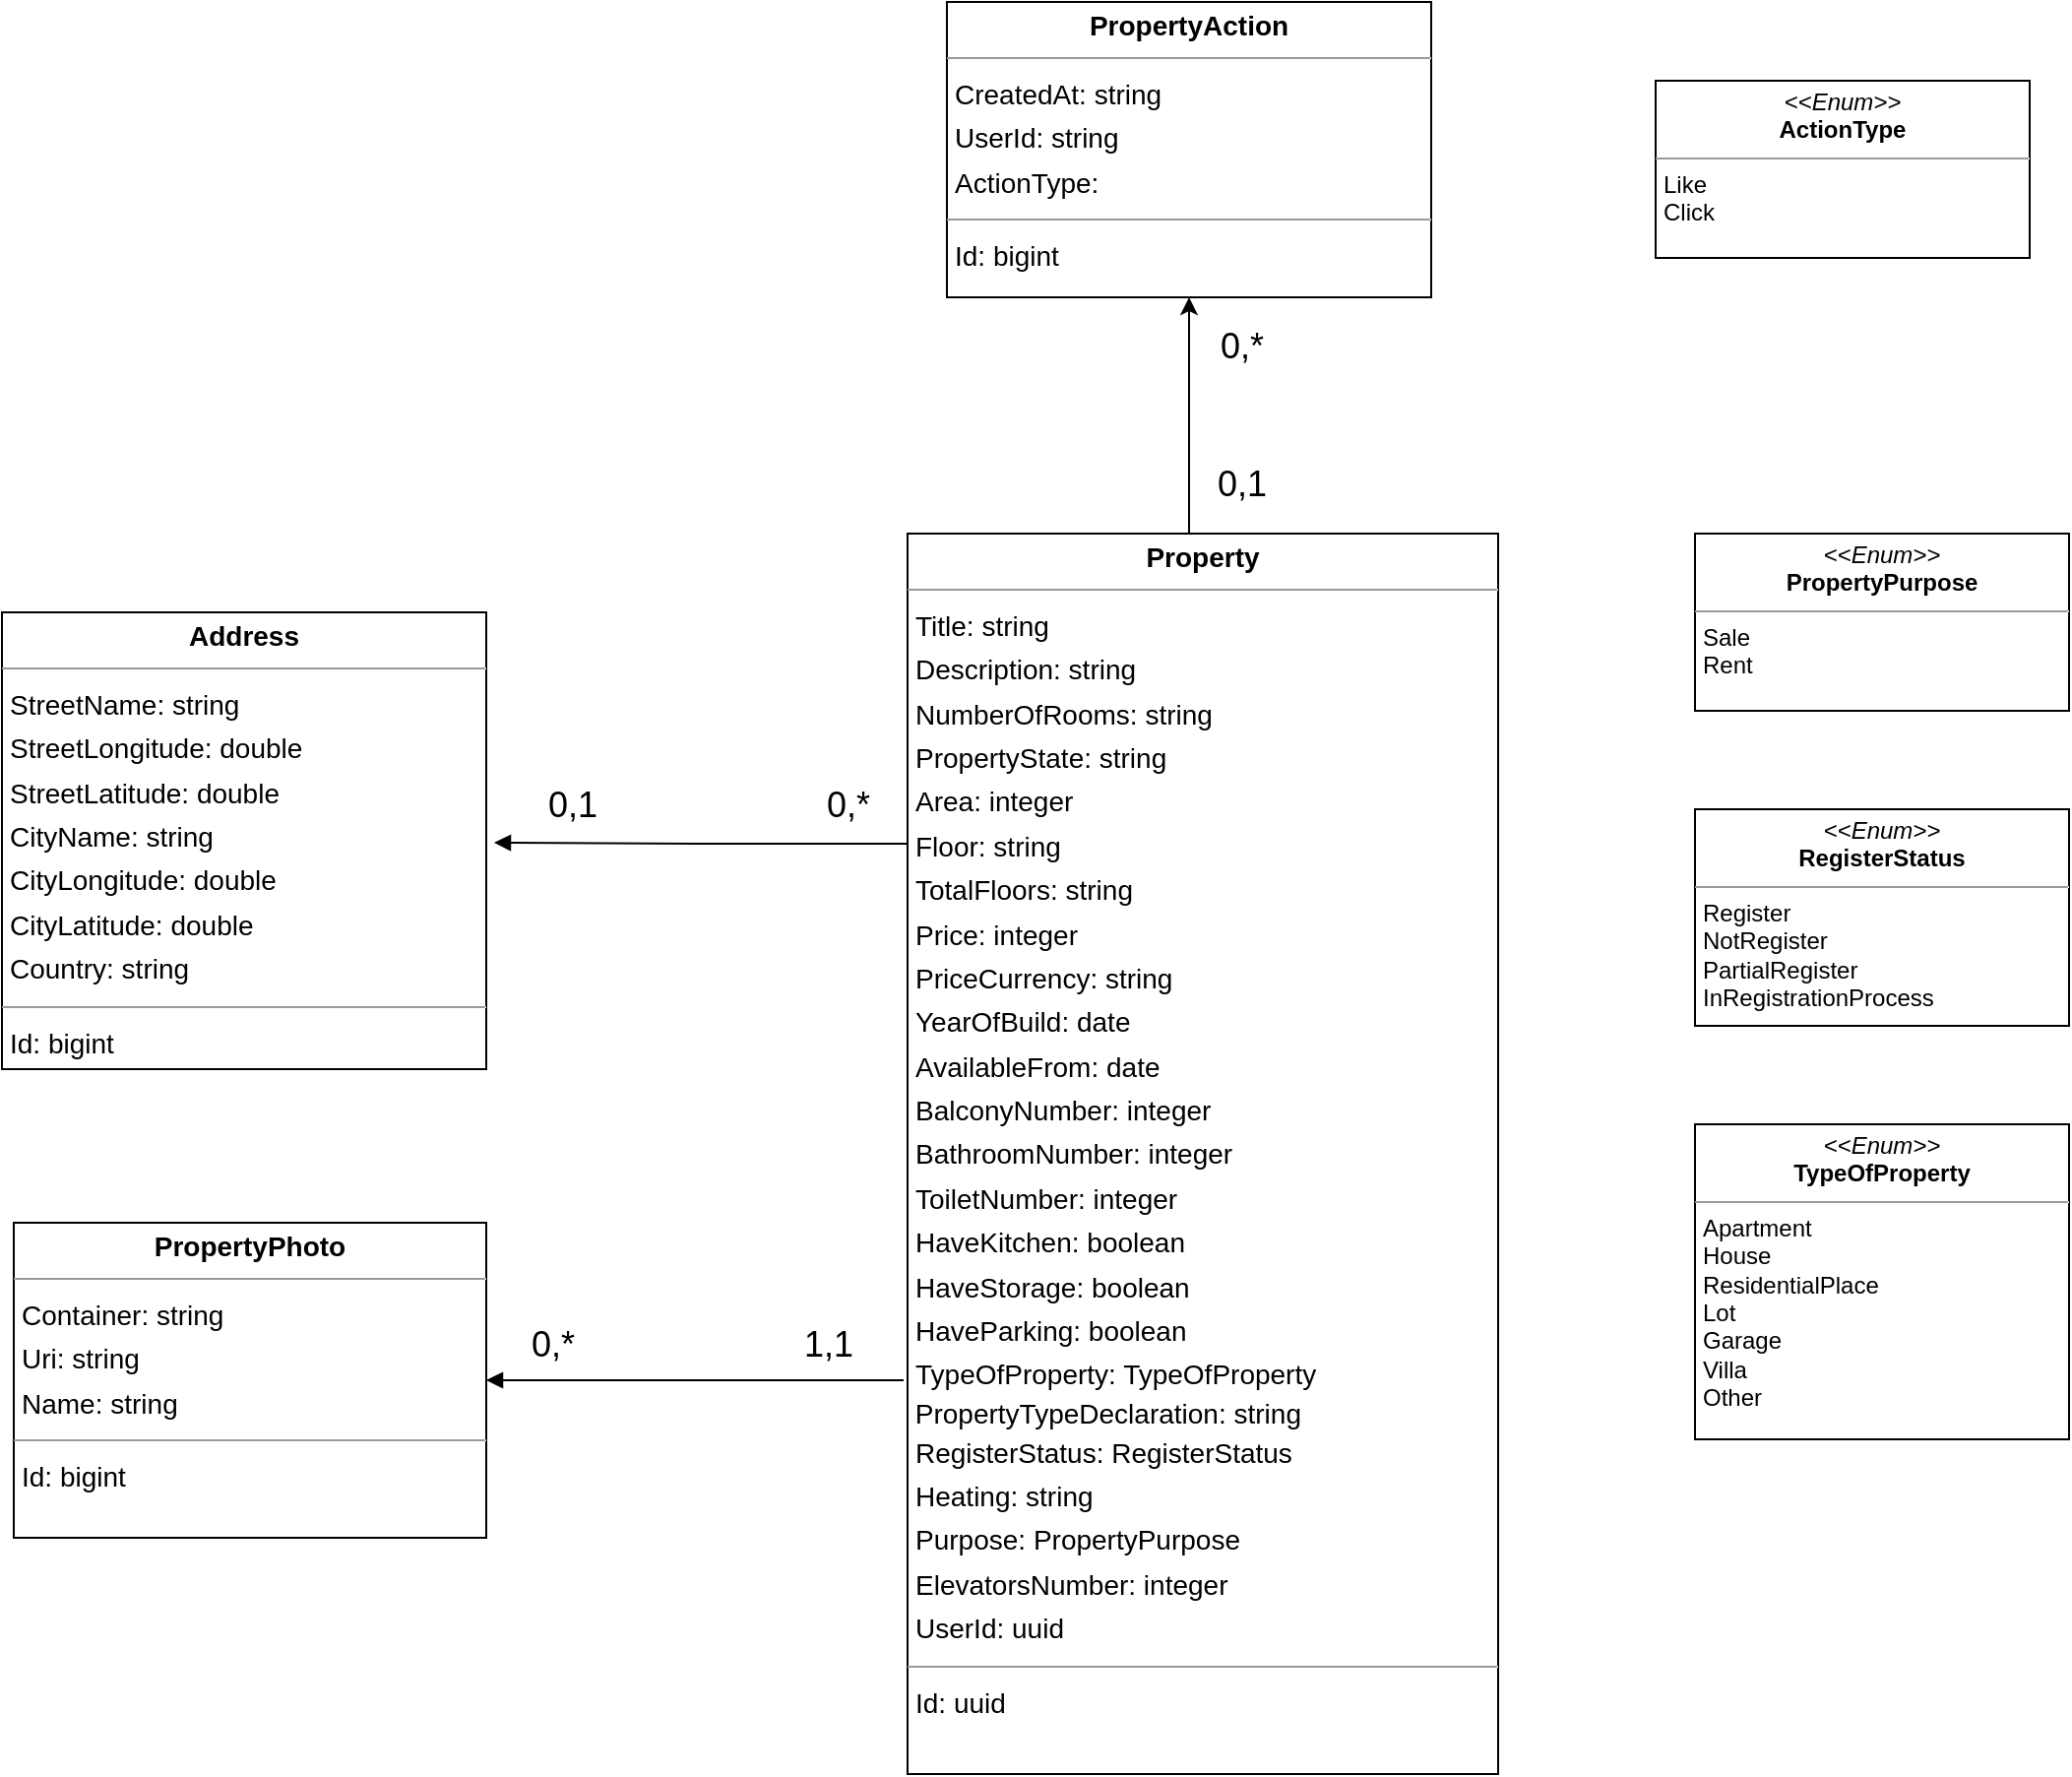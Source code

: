 <mxfile version="21.7.5" type="device" pages="6">
  <diagram id="iw1_-CGSe_e_kyXE6iQQ" name="class-diagram-real-estates">
    <mxGraphModel dx="2470" dy="1133" grid="1" gridSize="10" guides="1" tooltips="1" connect="1" arrows="1" fold="1" page="0" pageScale="1" pageWidth="850" pageHeight="1100" background="none" math="0" shadow="0">
      <root>
        <mxCell id="0" />
        <mxCell id="1" parent="0" />
        <mxCell id="node3" value="&lt;p style=&quot;margin:0px;margin-top:4px;text-align:center;&quot;&gt;&lt;b&gt;RealEstates&lt;/b&gt;&lt;/p&gt;&lt;hr size=&quot;1&quot;&gt;&lt;p style=&quot;margin:0 0 0 4px;line-height:1.6;&quot;&gt; Title: string&lt;br&gt; Description: string&lt;br&gt; NumberOfRooms: string&lt;br&gt; PropertyState: string&lt;br&gt; Area: integer&lt;br&gt; Floor: string&lt;br&gt; TotalFloors: string&lt;br&gt; Price: integer&lt;br&gt; PriceCurrency: string&lt;br&gt;YearOfBuild: date&lt;br&gt;AvailableFrom: date&lt;br&gt;BalconyNumber: integer&lt;br&gt;BathroomNumber: integer&lt;br&gt;ToiletNumber: integer&lt;br&gt;HaveKitchen: boolean&lt;br&gt;HaveStorage: boolean&lt;br&gt;HaveParking: boolean&lt;br&gt;TypeOfProperty: integer&lt;br&gt;&lt;/p&gt;&lt;p style=&quot;margin:0 0 0 4px;line-height:1.6;&quot;&gt;PropertyTypeDeclaration: string&lt;br&gt; RegisterStatus:&amp;nbsp;InRegistrationProcess&amp;nbsp;&lt;/p&gt;&lt;p style=&quot;margin:0 0 0 4px;line-height:1.6;&quot;&gt;Heating: string&lt;br&gt; Purpose:&amp;nbsp;&lt;span style=&quot;border-color: var(--border-color); font-size: 12px; text-align: center;&quot;&gt;&lt;b&gt;PropertyPurpose&lt;/b&gt;&lt;/span&gt;&lt;br&gt; ElevatorsNumber: integer&lt;br&gt; UserId: uuid&lt;/p&gt;&lt;hr size=&quot;1&quot;&gt;&lt;p style=&quot;margin:0 0 0 4px;line-height:1.6;&quot;&gt; Id: uuid&lt;/p&gt;" style="verticalAlign=top;align=left;overflow=fill;fontSize=14;fontFamily=Helvetica;html=1;rounded=0;shadow=0;comic=0;labelBackgroundColor=none;strokeWidth=1;" parent="1" vertex="1">
          <mxGeometry x="-150" y="-50" width="300" height="630" as="geometry" />
        </mxCell>
        <mxCell id="node0" value="&lt;p style=&quot;margin:0px;margin-top:4px;text-align:center;&quot;&gt;&lt;b&gt;PropertyPhoto&lt;/b&gt;&lt;/p&gt;&lt;hr size=&quot;1&quot;&gt;&lt;p style=&quot;margin:0 0 0 4px;line-height:1.6;&quot;&gt; Container: string&lt;br&gt; Uri: string&lt;br&gt; Name: string&lt;br&gt;&lt;/p&gt;&lt;hr size=&quot;1&quot;&gt;&lt;p style=&quot;margin:0 0 0 4px;line-height:1.6;&quot;&gt; Id: bigint&lt;/p&gt;" style="verticalAlign=top;align=left;overflow=fill;fontSize=14;fontFamily=Helvetica;html=1;rounded=0;shadow=0;comic=0;labelBackgroundColor=none;strokeWidth=1;" parent="1" vertex="1">
          <mxGeometry x="-604" y="300" width="240" height="160" as="geometry" />
        </mxCell>
        <mxCell id="d1mcKGQCDLkT-sjNKh3Y-1" value="&lt;p style=&quot;margin:0px;margin-top:4px;text-align:center;&quot;&gt;&lt;i&gt;&amp;lt;&amp;lt;Enum&amp;gt;&amp;gt;&lt;/i&gt;&lt;br&gt;&lt;b&gt;PropertyPurpose&lt;/b&gt;&lt;br&gt;&lt;/p&gt;&lt;hr size=&quot;1&quot;&gt;&lt;p style=&quot;margin:0px;margin-left:4px;&quot;&gt;Sale&lt;br&gt;&lt;/p&gt;&lt;p style=&quot;margin:0px;margin-left:4px;&quot;&gt;Rent&lt;br&gt;&lt;/p&gt;" style="verticalAlign=top;align=left;overflow=fill;fontSize=12;fontFamily=Helvetica;html=1;whiteSpace=wrap;" parent="1" vertex="1">
          <mxGeometry x="250" y="-50" width="190" height="90" as="geometry" />
        </mxCell>
        <mxCell id="d1mcKGQCDLkT-sjNKh3Y-2" value="&lt;p style=&quot;margin:0px;margin-top:4px;text-align:center;&quot;&gt;&lt;i&gt;&amp;lt;&amp;lt;Enum&amp;gt;&amp;gt;&lt;/i&gt;&lt;br&gt;&lt;b&gt;RegisterStatus&lt;/b&gt;&lt;br&gt;&lt;/p&gt;&lt;hr size=&quot;1&quot;&gt;&lt;p style=&quot;margin:0px;margin-left:4px;&quot;&gt;Register&lt;/p&gt;&lt;p style=&quot;margin:0px;margin-left:4px;&quot;&gt;NotRegister&lt;/p&gt;&lt;p style=&quot;margin:0px;margin-left:4px;&quot;&gt;PartialRegister&lt;br&gt;&lt;/p&gt;&lt;p style=&quot;margin:0px;margin-left:4px;&quot;&gt;InRegistrationProcess&lt;br&gt;&lt;/p&gt;" style="verticalAlign=top;align=left;overflow=fill;fontSize=12;fontFamily=Helvetica;html=1;whiteSpace=wrap;" parent="1" vertex="1">
          <mxGeometry x="250" y="90" width="190" height="110" as="geometry" />
        </mxCell>
        <mxCell id="d1mcKGQCDLkT-sjNKh3Y-3" value="&lt;p style=&quot;margin:0px;margin-top:4px;text-align:center;&quot;&gt;&lt;b&gt;Address&lt;/b&gt;&lt;/p&gt;&lt;hr size=&quot;1&quot;&gt;&lt;p style=&quot;margin:0 0 0 4px;line-height:1.6;&quot;&gt; StreetName: string&lt;br&gt; StreetLongitude: double&lt;br&gt; StreetLatitude: double&lt;br&gt; CityName: string&lt;br&gt; CityLongitude: double&lt;br&gt; CityLatitude: double&lt;br&gt; Country: string&lt;/p&gt;&lt;hr size=&quot;1&quot;&gt;&lt;p style=&quot;margin:0 0 0 4px;line-height:1.6;&quot;&gt; Id: bigint&lt;/p&gt;" style="verticalAlign=top;align=left;overflow=fill;fontSize=14;fontFamily=Helvetica;html=1;rounded=0;shadow=0;comic=0;labelBackgroundColor=none;strokeWidth=1;" parent="1" vertex="1">
          <mxGeometry x="-610" y="-10" width="246" height="232" as="geometry" />
        </mxCell>
        <mxCell id="d1mcKGQCDLkT-sjNKh3Y-4" value="&lt;p style=&quot;margin:0px;margin-top:4px;text-align:center;&quot;&gt;&lt;b&gt;Property&lt;/b&gt;&lt;/p&gt;&lt;hr size=&quot;1&quot;&gt;&lt;p style=&quot;margin:0 0 0 4px;line-height:1.6;&quot;&gt; Title: string&lt;br&gt; Description: string&lt;br&gt; NumberOfRooms: string&lt;br&gt; PropertyState: string&lt;br&gt; Area: integer&lt;br&gt; Floor: string&lt;br&gt; TotalFloors: string&lt;br&gt; Price: integer&lt;br&gt; PriceCurrency: string&lt;br&gt;YearOfBuild: date&lt;br&gt;AvailableFrom: date&lt;br&gt;BalconyNumber: integer&lt;br&gt;BathroomNumber: integer&lt;br&gt;ToiletNumber: integer&lt;br&gt;HaveKitchen: boolean&lt;br&gt;HaveStorage: boolean&lt;br&gt;HaveParking: boolean&lt;br&gt;TypeOfProperty: TypeOfProperty&lt;/p&gt;&lt;b style=&quot;border-color: var(--border-color); font-size: 12px; text-align: center;&quot;&gt;&lt;span style=&quot;background-color: initial; font-size: 14px; font-weight: normal; text-align: left;&quot;&gt;&amp;nbsp;&lt;/span&gt;&lt;span style=&quot;background-color: initial; font-size: 14px; font-weight: normal; text-align: left;&quot;&gt;PropertyTypeDeclaration: string&lt;/span&gt;&lt;span style=&quot;background-color: initial; font-size: 14px; font-weight: normal; text-align: left;&quot;&gt;&lt;br&gt;&lt;/span&gt;&lt;/b&gt;&lt;p style=&quot;margin:0 0 0 4px;line-height:1.6;&quot;&gt; RegisterStatus:&lt;b&gt;&amp;nbsp;&lt;/b&gt;&lt;span style=&quot;border-color: var(--border-color); text-align: center;&quot;&gt;&lt;font style=&quot;font-size: 14px;&quot;&gt;RegisterStatus&lt;/font&gt;&lt;/span&gt;&lt;br&gt; Heating: string&lt;br&gt; Purpose:&amp;nbsp;&lt;span style=&quot;border-color: var(--border-color); text-align: center;&quot;&gt;&lt;font style=&quot;font-size: 14px;&quot;&gt;PropertyPurpose&lt;/font&gt;&lt;/span&gt;&lt;br&gt; ElevatorsNumber: integer&lt;br&gt; UserId: uuid&lt;/p&gt;&lt;hr size=&quot;1&quot;&gt;&lt;p style=&quot;margin:0 0 0 4px;line-height:1.6;&quot;&gt; Id: uuid&lt;/p&gt;" style="verticalAlign=top;align=left;overflow=fill;fontSize=14;fontFamily=Helvetica;html=1;rounded=0;shadow=0;comic=0;labelBackgroundColor=none;strokeWidth=1;" parent="1" vertex="1">
          <mxGeometry x="-150" y="-50" width="300" height="630" as="geometry" />
        </mxCell>
        <mxCell id="d1mcKGQCDLkT-sjNKh3Y-6" value="&lt;p style=&quot;margin:0px;margin-top:4px;text-align:center;&quot;&gt;&lt;i&gt;&amp;lt;&amp;lt;Enum&amp;gt;&amp;gt;&lt;/i&gt;&lt;br&gt;&lt;b&gt;PropertyPurpose&lt;/b&gt;&lt;br&gt;&lt;/p&gt;&lt;hr size=&quot;1&quot;&gt;&lt;p style=&quot;margin:0px;margin-left:4px;&quot;&gt;Sale&lt;br&gt;&lt;/p&gt;&lt;p style=&quot;margin:0px;margin-left:4px;&quot;&gt;Rent&lt;br&gt;&lt;/p&gt;" style="verticalAlign=top;align=left;overflow=fill;fontSize=12;fontFamily=Helvetica;html=1;whiteSpace=wrap;" parent="1" vertex="1">
          <mxGeometry x="250" y="-50" width="190" height="90" as="geometry" />
        </mxCell>
        <mxCell id="d1mcKGQCDLkT-sjNKh3Y-7" value="&lt;p style=&quot;margin:0px;margin-top:4px;text-align:center;&quot;&gt;&lt;i&gt;&amp;lt;&amp;lt;Enum&amp;gt;&amp;gt;&lt;/i&gt;&lt;br&gt;&lt;b&gt;RegisterStatus&lt;/b&gt;&lt;br&gt;&lt;/p&gt;&lt;hr size=&quot;1&quot;&gt;&lt;p style=&quot;margin:0px;margin-left:4px;&quot;&gt;Register&lt;/p&gt;&lt;p style=&quot;margin:0px;margin-left:4px;&quot;&gt;NotRegister&lt;/p&gt;&lt;p style=&quot;margin:0px;margin-left:4px;&quot;&gt;PartialRegister&lt;br&gt;&lt;/p&gt;&lt;p style=&quot;margin:0px;margin-left:4px;&quot;&gt;InRegistrationProcess&lt;br&gt;&lt;/p&gt;" style="verticalAlign=top;align=left;overflow=fill;fontSize=12;fontFamily=Helvetica;html=1;whiteSpace=wrap;" parent="1" vertex="1">
          <mxGeometry x="250" y="90" width="190" height="110" as="geometry" />
        </mxCell>
        <mxCell id="d1mcKGQCDLkT-sjNKh3Y-8" value="&lt;p style=&quot;margin:0px;margin-top:4px;text-align:center;&quot;&gt;&lt;i&gt;&amp;lt;&amp;lt;Enum&amp;gt;&amp;gt;&lt;/i&gt;&lt;br&gt;&lt;b&gt;TypeOfProperty&lt;/b&gt;&lt;br&gt;&lt;/p&gt;&lt;hr size=&quot;1&quot;&gt;&lt;p style=&quot;margin:0px;margin-left:4px;&quot;&gt;Apartment&lt;br&gt;&lt;/p&gt;&lt;p style=&quot;margin:0px;margin-left:4px;&quot;&gt;House&lt;br&gt;&lt;/p&gt;&lt;p style=&quot;margin:0px;margin-left:4px;&quot;&gt;ResidentialPlace&lt;br&gt;&lt;/p&gt;&lt;p style=&quot;margin:0px;margin-left:4px;&quot;&gt;Lot&lt;br&gt;&lt;/p&gt;&lt;p style=&quot;margin:0px;margin-left:4px;&quot;&gt;Garage&lt;br&gt;&lt;/p&gt;&lt;p style=&quot;margin:0px;margin-left:4px;&quot;&gt;Villa&lt;br&gt;&lt;/p&gt;&lt;p style=&quot;margin:0px;margin-left:4px;&quot;&gt;Other&lt;br&gt;&lt;/p&gt;" style="verticalAlign=top;align=left;overflow=fill;fontSize=12;fontFamily=Helvetica;html=1;whiteSpace=wrap;" parent="1" vertex="1">
          <mxGeometry x="250" y="250" width="190" height="160" as="geometry" />
        </mxCell>
        <mxCell id="d1mcKGQCDLkT-sjNKh3Y-12" value="" style="endArrow=block;endFill=1;html=1;edgeStyle=orthogonalEdgeStyle;align=left;verticalAlign=top;rounded=0;exitX=0;exitY=0.25;exitDx=0;exitDy=0;" parent="1" source="d1mcKGQCDLkT-sjNKh3Y-4" edge="1">
          <mxGeometry x="-1" relative="1" as="geometry">
            <mxPoint x="-130" y="170" as="sourcePoint" />
            <mxPoint x="-360" y="107" as="targetPoint" />
            <Array as="points">
              <mxPoint x="-257" y="108" />
              <mxPoint x="-364" y="107" />
            </Array>
          </mxGeometry>
        </mxCell>
        <mxCell id="d1mcKGQCDLkT-sjNKh3Y-14" value="&lt;font style=&quot;font-size: 18px;&quot;&gt;0,1&lt;/font&gt;" style="text;html=1;strokeColor=none;fillColor=none;align=center;verticalAlign=middle;whiteSpace=wrap;rounded=0;" parent="1" vertex="1">
          <mxGeometry x="-350" y="73" width="60" height="30" as="geometry" />
        </mxCell>
        <mxCell id="d1mcKGQCDLkT-sjNKh3Y-17" value="&lt;span style=&quot;font-size: 18px;&quot;&gt;0,*&lt;/span&gt;" style="text;html=1;strokeColor=none;fillColor=none;align=center;verticalAlign=middle;whiteSpace=wrap;rounded=0;" parent="1" vertex="1">
          <mxGeometry x="-210" y="73" width="60" height="30" as="geometry" />
        </mxCell>
        <mxCell id="d1mcKGQCDLkT-sjNKh3Y-22" value="&lt;span style=&quot;font-size: 18px;&quot;&gt;0,*&lt;/span&gt;" style="text;html=1;strokeColor=none;fillColor=none;align=center;verticalAlign=middle;whiteSpace=wrap;rounded=0;" parent="1" vertex="1">
          <mxGeometry x="-360" y="347" width="60" height="30" as="geometry" />
        </mxCell>
        <mxCell id="d1mcKGQCDLkT-sjNKh3Y-23" value="&lt;span style=&quot;font-size: 18px;&quot;&gt;1,1&lt;/span&gt;" style="text;html=1;strokeColor=none;fillColor=none;align=center;verticalAlign=middle;whiteSpace=wrap;rounded=0;" parent="1" vertex="1">
          <mxGeometry x="-220" y="347" width="60" height="30" as="geometry" />
        </mxCell>
        <mxCell id="d1mcKGQCDLkT-sjNKh3Y-24" value="&lt;p style=&quot;margin:0px;margin-top:4px;text-align:center;&quot;&gt;&lt;b&gt;PropertyAction&lt;/b&gt;&lt;/p&gt;&lt;hr size=&quot;1&quot;&gt;&lt;p style=&quot;margin:0 0 0 4px;line-height:1.6;&quot;&gt; CreatedAt: string&lt;br&gt;&lt;/p&gt;&lt;p style=&quot;margin:0 0 0 4px;line-height:1.6;&quot;&gt;UserId: string&lt;br&gt;ActionType:&amp;nbsp;&lt;br&gt;&lt;/p&gt;&lt;hr size=&quot;1&quot;&gt;&lt;p style=&quot;margin:0 0 0 4px;line-height:1.6;&quot;&gt; Id: bigint&lt;/p&gt;" style="verticalAlign=top;align=left;overflow=fill;fontSize=14;fontFamily=Helvetica;html=1;rounded=0;shadow=0;comic=0;labelBackgroundColor=none;strokeWidth=1;" parent="1" vertex="1">
          <mxGeometry x="-130" y="-320" width="246" height="150" as="geometry" />
        </mxCell>
        <mxCell id="d1mcKGQCDLkT-sjNKh3Y-25" value="&lt;p style=&quot;margin:0px;margin-top:4px;text-align:center;&quot;&gt;&lt;i&gt;&amp;lt;&amp;lt;Enum&amp;gt;&amp;gt;&lt;/i&gt;&lt;br&gt;&lt;b&gt;ActionType&lt;/b&gt;&lt;/p&gt;&lt;hr size=&quot;1&quot;&gt;&lt;p style=&quot;margin:0px;margin-left:4px;&quot;&gt;Like&lt;/p&gt;&lt;p style=&quot;margin:0px;margin-left:4px;&quot;&gt;Click&lt;/p&gt;" style="verticalAlign=top;align=left;overflow=fill;fontSize=12;fontFamily=Helvetica;html=1;whiteSpace=wrap;" parent="1" vertex="1">
          <mxGeometry x="230" y="-280" width="190" height="90" as="geometry" />
        </mxCell>
        <mxCell id="d1mcKGQCDLkT-sjNKh3Y-31" value="" style="endArrow=classic;html=1;rounded=0;entryX=0.5;entryY=1;entryDx=0;entryDy=0;" parent="1" target="d1mcKGQCDLkT-sjNKh3Y-24" edge="1">
          <mxGeometry width="50" height="50" relative="1" as="geometry">
            <mxPoint x="-7" y="-50" as="sourcePoint" />
            <mxPoint x="220" y="-140" as="targetPoint" />
          </mxGeometry>
        </mxCell>
        <mxCell id="d1mcKGQCDLkT-sjNKh3Y-32" value="&lt;span style=&quot;font-size: 18px;&quot;&gt;0,*&lt;/span&gt;" style="text;html=1;strokeColor=none;fillColor=none;align=center;verticalAlign=middle;whiteSpace=wrap;rounded=0;" parent="1" vertex="1">
          <mxGeometry x="-10" y="-160" width="60" height="30" as="geometry" />
        </mxCell>
        <mxCell id="d1mcKGQCDLkT-sjNKh3Y-33" value="&lt;font style=&quot;font-size: 18px;&quot;&gt;0,1&lt;/font&gt;" style="text;html=1;strokeColor=none;fillColor=none;align=center;verticalAlign=middle;whiteSpace=wrap;rounded=0;" parent="1" vertex="1">
          <mxGeometry x="-10" y="-90" width="60" height="30" as="geometry" />
        </mxCell>
        <mxCell id="Vsl_qpyvTP-hJDoGxf6F-2" value="" style="endArrow=block;endFill=1;html=1;edgeStyle=orthogonalEdgeStyle;align=left;verticalAlign=top;rounded=0;entryX=1;entryY=0.5;entryDx=0;entryDy=0;" parent="1" target="node0" edge="1">
          <mxGeometry x="-1" relative="1" as="geometry">
            <mxPoint x="-152" y="380" as="sourcePoint" />
            <mxPoint x="-350" y="117" as="targetPoint" />
            <Array as="points">
              <mxPoint x="-152" y="380" />
            </Array>
          </mxGeometry>
        </mxCell>
      </root>
    </mxGraphModel>
  </diagram>
  <diagram id="HU3mNhaPksalURq_C_jc" name="class-diagram-users">
    <mxGraphModel dx="1336" dy="1686" grid="1" gridSize="10" guides="1" tooltips="1" connect="1" arrows="1" fold="1" page="1" pageScale="1" pageWidth="850" pageHeight="1100" math="0" shadow="0">
      <root>
        <mxCell id="0" />
        <mxCell id="1" parent="0" />
        <mxCell id="E70KI7kyiJcJGNRolyZK-1" value="&lt;p style=&quot;margin:0px;margin-top:4px;text-align:center;&quot;&gt;&lt;b&gt;User&lt;/b&gt;&lt;/p&gt;&lt;hr size=&quot;1&quot;&gt;&lt;p style=&quot;margin:0 0 0 4px;line-height:1.6;&quot;&gt; FirstName: string&lt;br&gt;&lt;/p&gt;&lt;p style=&quot;margin:0 0 0 4px;line-height:1.6;&quot;&gt;LastName: string&lt;br&gt;Email: string&lt;/p&gt;&lt;p style=&quot;margin:0 0 0 4px;line-height:1.6;&quot;&gt;Phone: string&lt;/p&gt;&lt;p style=&quot;margin:0 0 0 4px;line-height:1.6;&quot;&gt;Password: string&lt;/p&gt;&lt;hr size=&quot;1&quot;&gt;&lt;p style=&quot;margin:0 0 0 4px;line-height:1.6;&quot;&gt; Id: uuid&lt;/p&gt;" style="verticalAlign=top;align=left;overflow=fill;fontSize=14;fontFamily=Helvetica;html=1;rounded=0;shadow=0;comic=0;labelBackgroundColor=none;strokeWidth=1;" parent="1" vertex="1">
          <mxGeometry x="270" y="-390" width="246" height="200" as="geometry" />
        </mxCell>
        <mxCell id="E70KI7kyiJcJGNRolyZK-2" value="&lt;p style=&quot;margin:0px;margin-top:4px;text-align:center;&quot;&gt;&lt;b&gt;UserRole&lt;/b&gt;&lt;/p&gt;&lt;hr size=&quot;1&quot;&gt;&lt;p style=&quot;margin:0 0 0 4px;line-height:1.6;&quot;&gt;Description: string&lt;/p&gt;&lt;p style=&quot;margin:0 0 0 4px;line-height:1.6;&quot;&gt;Name: string&lt;/p&gt;&lt;hr size=&quot;1&quot;&gt;&lt;p style=&quot;margin:0 0 0 4px;line-height:1.6;&quot;&gt; Id: uuid&lt;/p&gt;" style="verticalAlign=top;align=left;overflow=fill;fontSize=14;fontFamily=Helvetica;html=1;rounded=0;shadow=0;comic=0;labelBackgroundColor=none;strokeWidth=1;" parent="1" vertex="1">
          <mxGeometry x="270" y="-640" width="246" height="130" as="geometry" />
        </mxCell>
        <mxCell id="E70KI7kyiJcJGNRolyZK-3" value="" style="endArrow=classic;html=1;rounded=0;exitX=0.5;exitY=0;exitDx=0;exitDy=0;entryX=0.5;entryY=1;entryDx=0;entryDy=0;" parent="1" source="E70KI7kyiJcJGNRolyZK-1" target="E70KI7kyiJcJGNRolyZK-2" edge="1">
          <mxGeometry width="50" height="50" relative="1" as="geometry">
            <mxPoint x="270" y="-430" as="sourcePoint" />
            <mxPoint x="320" y="-480" as="targetPoint" />
          </mxGeometry>
        </mxCell>
        <mxCell id="M_2QsWJ1IEVCly0JpzFz-1" value="&lt;span style=&quot;font-size: 18px;&quot;&gt;0,*&lt;/span&gt;" style="text;html=1;strokeColor=none;fillColor=none;align=center;verticalAlign=middle;whiteSpace=wrap;rounded=0;" parent="1" vertex="1">
          <mxGeometry x="395" y="-500" width="60" height="30" as="geometry" />
        </mxCell>
        <mxCell id="M_2QsWJ1IEVCly0JpzFz-2" value="&lt;span style=&quot;font-size: 18px;&quot;&gt;0,*&lt;/span&gt;" style="text;html=1;strokeColor=none;fillColor=none;align=center;verticalAlign=middle;whiteSpace=wrap;rounded=0;" parent="1" vertex="1">
          <mxGeometry x="395" y="-430" width="60" height="30" as="geometry" />
        </mxCell>
      </root>
    </mxGraphModel>
  </diagram>
  <diagram id="LAHZW7xSj_fkTDFY0_Xj" name="c4 diagram">
    <mxGraphModel dx="3522" dy="2272" grid="1" gridSize="10" guides="1" tooltips="1" connect="1" arrows="1" fold="1" page="1" pageScale="1" pageWidth="850" pageHeight="1100" math="0" shadow="0">
      <root>
        <mxCell id="0" />
        <mxCell id="1" parent="0" />
        <object placeholders="1" c4Name="User" c4Type="Person" c4Description="Application user" label="&lt;font style=&quot;font-size: 16px&quot;&gt;&lt;b&gt;%c4Name%&lt;/b&gt;&lt;/font&gt;&lt;div&gt;[%c4Type%]&lt;/div&gt;&lt;br&gt;&lt;div&gt;&lt;font style=&quot;font-size: 11px&quot;&gt;&lt;font color=&quot;#cccccc&quot;&gt;%c4Description%&lt;/font&gt;&lt;/div&gt;" id="b2W1LL5T8HIhyKCMDoUP-1">
          <mxCell style="html=1;fontSize=11;dashed=0;whiteSpace=wrap;fillColor=#083F75;strokeColor=#06315C;fontColor=#ffffff;shape=mxgraph.c4.person2;align=center;metaEdit=1;points=[[0.5,0,0],[1,0.5,0],[1,0.75,0],[0.75,1,0],[0.5,1,0],[0.25,1,0],[0,0.75,0],[0,0.5,0]];resizable=0;" parent="1" vertex="1">
            <mxGeometry x="-400" y="-130" width="200" height="180" as="geometry" />
          </mxCell>
        </object>
        <object placeholders="1" c4Type="Database" c4Container="Database" c4Technology="PostgreSQL" label="&lt;font style=&quot;font-size: 16px&quot;&gt;&lt;b&gt;%c4Type%&lt;/b&gt;&lt;/font&gt;&lt;div&gt;[%c4Container%:&amp;nbsp;%c4Technology%]&lt;/div&gt;&lt;br&gt;&lt;div&gt;&lt;font style=&quot;font-size: 11px&quot;&gt;&lt;font color=&quot;#E6E6E6&quot;&gt;%c4Description%&lt;/font&gt;&lt;/div&gt;" c4Description="" id="b2W1LL5T8HIhyKCMDoUP-2">
          <mxCell style="shape=cylinder3;size=15;whiteSpace=wrap;html=1;boundedLbl=1;rounded=0;labelBackgroundColor=none;fillColor=#23A2D9;fontSize=12;fontColor=#ffffff;align=center;strokeColor=#0E7DAD;metaEdit=1;points=[[0.5,0,0],[1,0.25,0],[1,0.5,0],[1,0.75,0],[0.5,1,0],[0,0.75,0],[0,0.5,0],[0,0.25,0]];resizable=0;" parent="1" vertex="1">
            <mxGeometry x="430" y="730" width="240" height="120" as="geometry" />
          </mxCell>
        </object>
        <mxCell id="b2W1LL5T8HIhyKCMDoUP-3" value="Legend" style="shape=table;startSize=30;container=1;collapsible=0;childLayout=tableLayout;fontSize=16;align=left;verticalAlign=top;fillColor=none;strokeColor=none;fontColor=#4D4D4D;fontStyle=1;spacingLeft=6;spacing=0;resizable=0;" parent="1" vertex="1">
          <mxGeometry x="650" y="930" width="180" height="210" as="geometry" />
        </mxCell>
        <mxCell id="b2W1LL5T8HIhyKCMDoUP-4" value="" style="shape=tableRow;horizontal=0;startSize=0;swimlaneHead=0;swimlaneBody=0;strokeColor=inherit;top=0;left=0;bottom=0;right=0;collapsible=0;dropTarget=0;fillColor=none;points=[[0,0.5],[1,0.5]];portConstraint=eastwest;fontSize=12;" parent="b2W1LL5T8HIhyKCMDoUP-3" vertex="1">
          <mxGeometry y="30" width="180" height="30" as="geometry" />
        </mxCell>
        <mxCell id="b2W1LL5T8HIhyKCMDoUP-5" value="Person" style="shape=partialRectangle;html=1;whiteSpace=wrap;connectable=0;strokeColor=inherit;overflow=hidden;fillColor=#1E4074;top=0;left=0;bottom=0;right=0;pointerEvents=1;fontSize=12;align=left;fontColor=#FFFFFF;gradientColor=none;spacingLeft=10;spacingRight=4;" parent="b2W1LL5T8HIhyKCMDoUP-4" vertex="1">
          <mxGeometry width="180" height="30" as="geometry">
            <mxRectangle width="180" height="30" as="alternateBounds" />
          </mxGeometry>
        </mxCell>
        <mxCell id="b2W1LL5T8HIhyKCMDoUP-6" value="" style="shape=tableRow;horizontal=0;startSize=0;swimlaneHead=0;swimlaneBody=0;strokeColor=inherit;top=0;left=0;bottom=0;right=0;collapsible=0;dropTarget=0;fillColor=none;points=[[0,0.5],[1,0.5]];portConstraint=eastwest;fontSize=12;" parent="b2W1LL5T8HIhyKCMDoUP-3" vertex="1">
          <mxGeometry y="60" width="180" height="30" as="geometry" />
        </mxCell>
        <mxCell id="b2W1LL5T8HIhyKCMDoUP-7" value="Software System" style="shape=partialRectangle;html=1;whiteSpace=wrap;connectable=0;strokeColor=inherit;overflow=hidden;fillColor=#3162AF;top=0;left=0;bottom=0;right=0;pointerEvents=1;fontSize=12;align=left;fontColor=#FFFFFF;gradientColor=none;spacingLeft=10;spacingRight=4;" parent="b2W1LL5T8HIhyKCMDoUP-6" vertex="1">
          <mxGeometry width="180" height="30" as="geometry">
            <mxRectangle width="180" height="30" as="alternateBounds" />
          </mxGeometry>
        </mxCell>
        <mxCell id="b2W1LL5T8HIhyKCMDoUP-8" value="" style="shape=tableRow;horizontal=0;startSize=0;swimlaneHead=0;swimlaneBody=0;strokeColor=inherit;top=0;left=0;bottom=0;right=0;collapsible=0;dropTarget=0;fillColor=none;points=[[0,0.5],[1,0.5]];portConstraint=eastwest;fontSize=12;" parent="b2W1LL5T8HIhyKCMDoUP-3" vertex="1">
          <mxGeometry y="90" width="180" height="30" as="geometry" />
        </mxCell>
        <mxCell id="b2W1LL5T8HIhyKCMDoUP-9" value="Container" style="shape=partialRectangle;html=1;whiteSpace=wrap;connectable=0;strokeColor=inherit;overflow=hidden;fillColor=#52a2d8;top=0;left=0;bottom=0;right=0;pointerEvents=1;fontSize=12;align=left;fontColor=#FFFFFF;gradientColor=none;spacingLeft=10;spacingRight=4;" parent="b2W1LL5T8HIhyKCMDoUP-8" vertex="1">
          <mxGeometry width="180" height="30" as="geometry">
            <mxRectangle width="180" height="30" as="alternateBounds" />
          </mxGeometry>
        </mxCell>
        <mxCell id="b2W1LL5T8HIhyKCMDoUP-10" value="" style="shape=tableRow;horizontal=0;startSize=0;swimlaneHead=0;swimlaneBody=0;strokeColor=inherit;top=0;left=0;bottom=0;right=0;collapsible=0;dropTarget=0;fillColor=none;points=[[0,0.5],[1,0.5]];portConstraint=eastwest;fontSize=12;" parent="b2W1LL5T8HIhyKCMDoUP-3" vertex="1">
          <mxGeometry y="120" width="180" height="30" as="geometry" />
        </mxCell>
        <mxCell id="b2W1LL5T8HIhyKCMDoUP-11" value="Component" style="shape=partialRectangle;html=1;whiteSpace=wrap;connectable=0;strokeColor=inherit;overflow=hidden;fillColor=#7dbef2;top=0;left=0;bottom=0;right=0;pointerEvents=1;fontSize=12;align=left;fontColor=#FFFFFF;gradientColor=none;spacingLeft=10;spacingRight=4;" parent="b2W1LL5T8HIhyKCMDoUP-10" vertex="1">
          <mxGeometry width="180" height="30" as="geometry">
            <mxRectangle width="180" height="30" as="alternateBounds" />
          </mxGeometry>
        </mxCell>
        <mxCell id="b2W1LL5T8HIhyKCMDoUP-12" value="" style="shape=tableRow;horizontal=0;startSize=0;swimlaneHead=0;swimlaneBody=0;strokeColor=inherit;top=0;left=0;bottom=0;right=0;collapsible=0;dropTarget=0;fillColor=none;points=[[0,0.5],[1,0.5]];portConstraint=eastwest;fontSize=12;" parent="b2W1LL5T8HIhyKCMDoUP-3" vertex="1">
          <mxGeometry y="150" width="180" height="30" as="geometry" />
        </mxCell>
        <mxCell id="b2W1LL5T8HIhyKCMDoUP-13" value="External Person" style="shape=partialRectangle;html=1;whiteSpace=wrap;connectable=0;strokeColor=inherit;overflow=hidden;fillColor=#6b6477;top=0;left=0;bottom=0;right=0;pointerEvents=1;fontSize=12;align=left;fontColor=#FFFFFF;gradientColor=none;spacingLeft=10;spacingRight=4;" parent="b2W1LL5T8HIhyKCMDoUP-12" vertex="1">
          <mxGeometry width="180" height="30" as="geometry">
            <mxRectangle width="180" height="30" as="alternateBounds" />
          </mxGeometry>
        </mxCell>
        <mxCell id="b2W1LL5T8HIhyKCMDoUP-14" value="" style="shape=tableRow;horizontal=0;startSize=0;swimlaneHead=0;swimlaneBody=0;strokeColor=inherit;top=0;left=0;bottom=0;right=0;collapsible=0;dropTarget=0;fillColor=none;points=[[0,0.5],[1,0.5]];portConstraint=eastwest;fontSize=12;" parent="b2W1LL5T8HIhyKCMDoUP-3" vertex="1">
          <mxGeometry y="180" width="180" height="30" as="geometry" />
        </mxCell>
        <mxCell id="b2W1LL5T8HIhyKCMDoUP-15" value="External Software System" style="shape=partialRectangle;html=1;whiteSpace=wrap;connectable=0;strokeColor=inherit;overflow=hidden;fillColor=#8b8496;top=0;left=0;bottom=0;right=0;pointerEvents=1;fontSize=12;align=left;fontColor=#FFFFFF;gradientColor=none;spacingLeft=10;spacingRight=4;" parent="b2W1LL5T8HIhyKCMDoUP-14" vertex="1">
          <mxGeometry width="180" height="30" as="geometry">
            <mxRectangle width="180" height="30" as="alternateBounds" />
          </mxGeometry>
        </mxCell>
        <object placeholders="1" c4Name="House Finder Container" c4Type="Container" c4Application="Container" label="&lt;font style=&quot;font-size: 16px&quot;&gt;&lt;b&gt;&lt;div style=&quot;text-align: left&quot;&gt;%c4Name%&lt;/div&gt;&lt;/b&gt;&lt;/font&gt;&lt;div style=&quot;text-align: left&quot;&gt;[%c4Application%]&lt;/div&gt;" id="b2W1LL5T8HIhyKCMDoUP-16">
          <mxCell style="rounded=1;fontSize=11;whiteSpace=wrap;html=1;dashed=1;arcSize=20;fillColor=none;strokeColor=#666666;fontColor=#333333;labelBackgroundColor=none;align=left;verticalAlign=bottom;labelBorderColor=none;spacingTop=0;spacing=10;dashPattern=8 4;metaEdit=1;rotatable=0;perimeter=rectanglePerimeter;noLabel=0;labelPadding=0;allowArrows=0;connectable=0;expand=0;recursiveResize=0;editable=1;pointerEvents=0;absoluteArcSize=1;points=[[0.25,0,0],[0.5,0,0],[0.75,0,0],[1,0.25,0],[1,0.5,0],[1,0.75,0],[0.75,1,0],[0.5,1,0],[0.25,1,0],[0,0.75,0],[0,0.5,0],[0,0.25,0]];" parent="1" vertex="1">
            <mxGeometry x="20" y="70" width="840" height="610" as="geometry" />
          </mxCell>
        </object>
        <object placeholders="1" c4Name="Real Estates Module" c4Application="Module" label="&lt;font style=&quot;font-size: 16px&quot;&gt;&lt;b&gt;&lt;div style=&quot;text-align: left&quot;&gt;%c4Name%&lt;/div&gt;&lt;/b&gt;&lt;/font&gt;&lt;div style=&quot;text-align: left&quot;&gt;[%c4Application%]&lt;/div&gt;" id="b2W1LL5T8HIhyKCMDoUP-17">
          <mxCell style="rounded=1;fontSize=11;whiteSpace=wrap;html=1;dashed=1;arcSize=20;fillColor=none;strokeColor=#666666;fontColor=#333333;labelBackgroundColor=none;align=left;verticalAlign=bottom;labelBorderColor=none;spacingTop=0;spacing=10;dashPattern=8 4;metaEdit=1;rotatable=0;perimeter=rectanglePerimeter;noLabel=0;labelPadding=0;allowArrows=0;connectable=0;expand=0;recursiveResize=0;editable=1;pointerEvents=0;absoluteArcSize=1;points=[[0.25,0,0],[0.5,0,0],[0.75,0,0],[1,0.25,0],[1,0.5,0],[1,0.75,0],[0.75,1,0],[0.5,1,0],[0.25,1,0],[0,0.75,0],[0,0.5,0],[0,0.25,0]];" parent="1" vertex="1">
            <mxGeometry x="240" y="380" width="270" height="210" as="geometry" />
          </mxCell>
        </object>
        <object placeholders="1" c4Name="Users Module" c4Application="Module" label="&lt;font style=&quot;font-size: 16px&quot;&gt;&lt;b&gt;&lt;div style=&quot;text-align: left&quot;&gt;%c4Name%&lt;/div&gt;&lt;/b&gt;&lt;/font&gt;&lt;div style=&quot;text-align: left&quot;&gt;[%c4Application%]&lt;/div&gt;" id="b2W1LL5T8HIhyKCMDoUP-18">
          <mxCell style="rounded=1;fontSize=11;whiteSpace=wrap;html=1;dashed=1;arcSize=20;fillColor=none;strokeColor=#666666;fontColor=#333333;labelBackgroundColor=none;align=left;verticalAlign=bottom;labelBorderColor=none;spacingTop=0;spacing=10;dashPattern=8 4;metaEdit=1;rotatable=0;perimeter=rectanglePerimeter;noLabel=0;labelPadding=0;allowArrows=0;connectable=0;expand=0;recursiveResize=0;editable=1;pointerEvents=0;absoluteArcSize=1;points=[[0.25,0,0],[0.5,0,0],[0.75,0,0],[1,0.25,0],[1,0.5,0],[1,0.75,0],[0.75,1,0],[0.5,1,0],[0.25,1,0],[0,0.75,0],[0,0.5,0],[0,0.25,0]];" parent="1" vertex="1">
            <mxGeometry x="535" y="380" width="270" height="210" as="geometry" />
          </mxCell>
        </object>
        <object c4Name="Real Estates Component" c4Type="Component" c4Technology="C# Class library" label="&lt;font style=&quot;font-size: 16px&quot;&gt;&lt;b&gt;%c4Name%&lt;/b&gt;&lt;/font&gt;&lt;div&gt;[%c4Type%: %c4Technology%]&lt;/div&gt;&lt;br&gt;&lt;div&gt;&lt;font style=&quot;font-size: 11px&quot;&gt;&lt;font color=&quot;#E6E6E6&quot;&gt;%c4Description%&lt;/font&gt;&lt;/div&gt;" placeholders="1" c4Description="" id="b2W1LL5T8HIhyKCMDoUP-21">
          <mxCell style="rounded=1;whiteSpace=wrap;html=1;fontSize=11;labelBackgroundColor=none;fillColor=#23A2D9;fontColor=#ffffff;align=center;arcSize=10;strokeColor=#0E7DAD;metaEdit=1;resizable=0;points=[[0.25,0,0],[0.5,0,0],[0.75,0,0],[1,0.25,0],[1,0.5,0],[1,0.75,0],[0.75,1,0],[0.5,1,0],[0.25,1,0],[0,0.75,0],[0,0.5,0],[0,0.25,0]];" parent="1" vertex="1">
            <mxGeometry x="255" y="410" width="240" height="120" as="geometry" />
          </mxCell>
        </object>
        <object placeholders="1" c4Name="Users Component" c4Type="Component" c4Technology="C# class library" c4Description="" label="&lt;font style=&quot;font-size: 16px&quot;&gt;&lt;b&gt;%c4Name%&lt;/b&gt;&lt;/font&gt;&lt;div&gt;[%c4Type%: %c4Technology%]&lt;/div&gt;&lt;br&gt;&lt;div&gt;&lt;font style=&quot;font-size: 11px&quot;&gt;&lt;font color=&quot;#E6E6E6&quot;&gt;%c4Description%&lt;/font&gt;&lt;/div&gt;" id="b2W1LL5T8HIhyKCMDoUP-22">
          <mxCell style="rounded=1;whiteSpace=wrap;html=1;fontSize=11;labelBackgroundColor=none;fillColor=#23A2D9;fontColor=#ffffff;align=center;arcSize=10;strokeColor=#0E7DAD;metaEdit=1;resizable=0;points=[[0.25,0,0],[0.5,0,0],[0.75,0,0],[1,0.25,0],[1,0.5,0],[1,0.75,0],[0.75,1,0],[0.5,1,0],[0.25,1,0],[0,0.75,0],[0,0.5,0],[0,0.25,0]];" parent="1" vertex="1">
            <mxGeometry x="550" y="410" width="240" height="120" as="geometry" />
          </mxCell>
        </object>
        <object placeholders="1" c4Name="House Finder" c4Type="SystemScopeBoundary" c4Application="System" label="&lt;font style=&quot;font-size: 16px&quot;&gt;&lt;b&gt;&lt;div style=&quot;text-align: left&quot;&gt;%c4Name%&lt;/div&gt;&lt;/b&gt;&lt;/font&gt;&lt;div style=&quot;text-align: left&quot;&gt;[%c4Application%]&lt;/div&gt;" id="b2W1LL5T8HIhyKCMDoUP-24">
          <mxCell style="rounded=1;fontSize=11;whiteSpace=wrap;html=1;dashed=1;arcSize=20;fillColor=none;strokeColor=#666666;fontColor=#333333;labelBackgroundColor=none;align=left;verticalAlign=bottom;labelBorderColor=none;spacingTop=0;spacing=10;dashPattern=8 4;metaEdit=1;rotatable=0;perimeter=rectanglePerimeter;noLabel=0;labelPadding=0;allowArrows=0;connectable=0;expand=0;recursiveResize=0;editable=1;pointerEvents=0;absoluteArcSize=1;points=[[0.25,0,0],[0.5,0,0],[0.75,0,0],[1,0.25,0],[1,0.5,0],[1,0.75,0],[0.75,1,0],[0.5,1,0],[0.25,1,0],[0,0.75,0],[0,0.5,0],[0,0.25,0]];" parent="1" vertex="1">
            <mxGeometry x="-60" y="-130" width="970" height="1020" as="geometry" />
          </mxCell>
        </object>
        <mxCell id="b2W1LL5T8HIhyKCMDoUP-29" value="" style="edgeStyle=none;html=1;startArrow=open;endArrow=none;startSize=12;verticalAlign=bottom;dashed=1;labelBackgroundColor=none;rounded=0;" parent="1" edge="1">
          <mxGeometry width="160" relative="1" as="geometry">
            <mxPoint x="507" y="730" as="sourcePoint" />
            <mxPoint x="410" y="590" as="targetPoint" />
          </mxGeometry>
        </mxCell>
        <mxCell id="b2W1LL5T8HIhyKCMDoUP-30" value="rop" style="edgeLabel;html=1;align=center;verticalAlign=middle;resizable=0;points=[];" parent="b2W1LL5T8HIhyKCMDoUP-29" vertex="1" connectable="0">
          <mxGeometry x="0.222" y="-2" relative="1" as="geometry">
            <mxPoint as="offset" />
          </mxGeometry>
        </mxCell>
        <mxCell id="b2W1LL5T8HIhyKCMDoUP-31" value="Text" style="edgeLabel;html=1;align=center;verticalAlign=middle;resizable=0;points=[];" parent="b2W1LL5T8HIhyKCMDoUP-29" vertex="1" connectable="0">
          <mxGeometry x="0.235" y="-1" relative="1" as="geometry">
            <mxPoint as="offset" />
          </mxGeometry>
        </mxCell>
        <mxCell id="b2W1LL5T8HIhyKCMDoUP-32" value="properties schema" style="edgeLabel;html=1;align=center;verticalAlign=middle;resizable=0;points=[];" parent="b2W1LL5T8HIhyKCMDoUP-29" vertex="1" connectable="0">
          <mxGeometry x="0.254" y="-2" relative="1" as="geometry">
            <mxPoint y="1" as="offset" />
          </mxGeometry>
        </mxCell>
        <mxCell id="b2W1LL5T8HIhyKCMDoUP-33" value="" style="edgeStyle=none;html=1;startArrow=open;endArrow=none;startSize=12;verticalAlign=bottom;dashed=1;labelBackgroundColor=none;rounded=0;exitX=0.63;exitY=-0.039;exitDx=0;exitDy=0;exitPerimeter=0;" parent="1" source="b2W1LL5T8HIhyKCMDoUP-2" edge="1">
          <mxGeometry width="160" relative="1" as="geometry">
            <mxPoint x="517" y="740" as="sourcePoint" />
            <mxPoint x="670" y="590" as="targetPoint" />
          </mxGeometry>
        </mxCell>
        <mxCell id="b2W1LL5T8HIhyKCMDoUP-34" value="rop" style="edgeLabel;html=1;align=center;verticalAlign=middle;resizable=0;points=[];" parent="b2W1LL5T8HIhyKCMDoUP-33" vertex="1" connectable="0">
          <mxGeometry x="0.222" y="-2" relative="1" as="geometry">
            <mxPoint as="offset" />
          </mxGeometry>
        </mxCell>
        <mxCell id="b2W1LL5T8HIhyKCMDoUP-35" value="Text" style="edgeLabel;html=1;align=center;verticalAlign=middle;resizable=0;points=[];" parent="b2W1LL5T8HIhyKCMDoUP-33" vertex="1" connectable="0">
          <mxGeometry x="0.235" y="-1" relative="1" as="geometry">
            <mxPoint as="offset" />
          </mxGeometry>
        </mxCell>
        <mxCell id="b2W1LL5T8HIhyKCMDoUP-36" value="users schema" style="edgeLabel;html=1;align=center;verticalAlign=middle;resizable=0;points=[];" parent="b2W1LL5T8HIhyKCMDoUP-33" vertex="1" connectable="0">
          <mxGeometry x="0.254" y="-2" relative="1" as="geometry">
            <mxPoint y="1" as="offset" />
          </mxGeometry>
        </mxCell>
        <object placeholders="1" c4Name="Single Page Aplication" c4Type="Container" c4Technology="React" c4Description="" label="&lt;font style=&quot;font-size: 16px&quot;&gt;&lt;b&gt;%c4Name%&lt;/b&gt;&lt;/font&gt;&lt;div&gt;[%c4Type%: %c4Technology%]&lt;/div&gt;&lt;br&gt;&lt;div&gt;&lt;font style=&quot;font-size: 11px&quot;&gt;&lt;font color=&quot;#E6E6E6&quot;&gt;%c4Description%&lt;/font&gt;&lt;/div&gt;" id="b2W1LL5T8HIhyKCMDoUP-37">
          <mxCell style="rounded=1;whiteSpace=wrap;html=1;fontSize=11;labelBackgroundColor=none;fillColor=#23A2D9;fontColor=#ffffff;align=center;arcSize=10;strokeColor=#0E7DAD;metaEdit=1;resizable=0;points=[[0.25,0,0],[0.5,0,0],[0.75,0,0],[1,0.25,0],[1,0.5,0],[1,0.75,0],[0.75,1,0],[0.5,1,0],[0.25,1,0],[0,0.75,0],[0,0.5,0],[0,0.25,0]];" parent="1" vertex="1">
            <mxGeometry x="440" y="-120" width="240" height="120" as="geometry" />
          </mxCell>
        </object>
        <object placeholders="1" c4Type="Relationship" c4Technology="JSON/HTTP" c4Description="Makes API calls" label="&lt;div style=&quot;text-align: left&quot;&gt;&lt;div style=&quot;text-align: center&quot;&gt;&lt;b&gt;%c4Description%&lt;/b&gt;&lt;/div&gt;&lt;div style=&quot;text-align: center&quot;&gt;[%c4Technology%]&lt;/div&gt;&lt;/div&gt;" id="b2W1LL5T8HIhyKCMDoUP-38">
          <mxCell style="endArrow=blockThin;html=1;fontSize=10;fontColor=#404040;strokeWidth=1;endFill=1;strokeColor=#828282;elbow=vertical;metaEdit=1;endSize=14;startSize=14;jumpStyle=arc;jumpSize=16;rounded=0;edgeStyle=orthogonalEdgeStyle;exitX=0.5;exitY=1;exitDx=0;exitDy=0;exitPerimeter=0;entryX=0.5;entryY=0;entryDx=0;entryDy=0;entryPerimeter=0;" parent="1" source="b2W1LL5T8HIhyKCMDoUP-37" target="b2W1LL5T8HIhyKCMDoUP-40" edge="1">
            <mxGeometry width="240" relative="1" as="geometry">
              <mxPoint x="170" y="350" as="sourcePoint" />
              <mxPoint x="510" y="130" as="targetPoint" />
              <Array as="points">
                <mxPoint x="550" />
              </Array>
            </mxGeometry>
          </mxCell>
        </object>
        <object placeholders="1" c4Name="Api" c4Application="Web Api" label="&lt;font style=&quot;font-size: 16px&quot;&gt;&lt;b&gt;&lt;div style=&quot;text-align: left&quot;&gt;%c4Name%&lt;/div&gt;&lt;/b&gt;&lt;/font&gt;&lt;div style=&quot;text-align: left&quot;&gt;[%c4Application%]&lt;/div&gt;" id="b2W1LL5T8HIhyKCMDoUP-39">
          <mxCell style="rounded=1;fontSize=11;whiteSpace=wrap;html=1;dashed=1;arcSize=20;fillColor=none;strokeColor=#666666;fontColor=#333333;labelBackgroundColor=none;align=left;verticalAlign=bottom;labelBorderColor=none;spacingTop=0;spacing=10;dashPattern=8 4;metaEdit=1;rotatable=0;perimeter=rectanglePerimeter;noLabel=0;labelPadding=0;allowArrows=0;connectable=0;expand=0;recursiveResize=0;editable=1;pointerEvents=0;absoluteArcSize=1;points=[[0.25,0,0],[0.5,0,0],[0.75,0,0],[1,0.25,0],[1,0.5,0],[1,0.75,0],[0.75,1,0],[0.5,1,0],[0.25,1,0],[0,0.75,0],[0,0.5,0],[0,0.25,0]];" parent="1" vertex="1">
            <mxGeometry x="410" y="90" width="280" height="170" as="geometry" />
          </mxCell>
        </object>
        <object c4Name="API" c4Type="Component" c4Technology=".NET Core Api" label="&lt;font style=&quot;font-size: 16px&quot;&gt;&lt;b&gt;%c4Name%&lt;/b&gt;&lt;/font&gt;&lt;div&gt;[%c4Type%: %c4Technology%]&lt;/div&gt;&lt;br&gt;&lt;div&gt;&lt;font style=&quot;font-size: 11px&quot;&gt;&lt;font color=&quot;#E6E6E6&quot;&gt;%c4Description%&lt;/font&gt;&lt;/div&gt;" placeholders="1" c4Description="" id="b2W1LL5T8HIhyKCMDoUP-40">
          <mxCell style="rounded=1;whiteSpace=wrap;html=1;fontSize=11;labelBackgroundColor=none;fillColor=#23A2D9;fontColor=#ffffff;align=center;arcSize=10;strokeColor=#0E7DAD;metaEdit=1;resizable=0;points=[[0.25,0,0],[0.5,0,0],[0.75,0,0],[1,0.25,0],[1,0.5,0],[1,0.75,0],[0.75,1,0],[0.5,1,0],[0.25,1,0],[0,0.75,0],[0,0.5,0],[0,0.25,0]];" parent="1" vertex="1">
            <mxGeometry x="430" y="100" width="240" height="120" as="geometry" />
          </mxCell>
        </object>
        <object placeholders="1" c4Type="Relationship" c4Description="Uses" label="&lt;div style=&quot;text-align: left&quot;&gt;&lt;div style=&quot;text-align: center&quot;&gt;&lt;b&gt;%c4Description%&lt;/b&gt;&lt;/div&gt;" id="b2W1LL5T8HIhyKCMDoUP-48">
          <mxCell style="endArrow=blockThin;html=1;fontSize=10;fontColor=#404040;strokeWidth=1;endFill=1;strokeColor=#828282;elbow=vertical;metaEdit=1;endSize=14;startSize=14;jumpStyle=arc;jumpSize=16;rounded=0;edgeStyle=orthogonalEdgeStyle;" parent="1" edge="1">
            <mxGeometry x="-0.158" y="10" width="240" relative="1" as="geometry">
              <mxPoint x="440" y="260" as="sourcePoint" />
              <mxPoint x="370" y="380" as="targetPoint" />
              <Array as="points">
                <mxPoint x="440" y="260" />
                <mxPoint x="440" y="300" />
                <mxPoint x="370" y="300" />
              </Array>
              <mxPoint as="offset" />
            </mxGeometry>
          </mxCell>
        </object>
        <object placeholders="1" c4Type="Relationship" c4Description="Uses" label="&lt;div style=&quot;text-align: left&quot;&gt;&lt;div style=&quot;text-align: center&quot;&gt;&lt;b&gt;%c4Description%&lt;/b&gt;&lt;/div&gt;" id="b2W1LL5T8HIhyKCMDoUP-50">
          <mxCell style="endArrow=blockThin;html=1;fontSize=10;fontColor=#404040;strokeWidth=1;endFill=1;strokeColor=#828282;elbow=vertical;metaEdit=1;endSize=14;startSize=14;jumpStyle=arc;jumpSize=16;rounded=0;edgeStyle=orthogonalEdgeStyle;" parent="1" edge="1">
            <mxGeometry x="-0.271" y="-10" width="240" relative="1" as="geometry">
              <mxPoint x="660" y="260" as="sourcePoint" />
              <mxPoint x="720" y="380" as="targetPoint" />
              <Array as="points">
                <mxPoint x="660" y="300" />
                <mxPoint x="720" y="300" />
                <mxPoint x="720" y="380" />
              </Array>
              <mxPoint as="offset" />
            </mxGeometry>
          </mxCell>
        </object>
        <object placeholders="1" c4Type="Relationship" c4Technology="Web browser" c4Description="Uses application" label="&lt;div style=&quot;text-align: left&quot;&gt;&lt;div style=&quot;text-align: center&quot;&gt;&lt;b&gt;%c4Description%&lt;/b&gt;&lt;/div&gt;&lt;div style=&quot;text-align: center&quot;&gt;[%c4Technology%]&lt;/div&gt;&lt;/div&gt;" id="b2W1LL5T8HIhyKCMDoUP-51">
          <mxCell style="endArrow=blockThin;html=1;fontSize=10;fontColor=#404040;strokeWidth=1;endFill=1;strokeColor=#828282;elbow=vertical;metaEdit=1;endSize=14;startSize=14;jumpStyle=arc;jumpSize=16;rounded=0;edgeStyle=orthogonalEdgeStyle;exitX=1;exitY=0.5;exitDx=0;exitDy=0;exitPerimeter=0;" parent="1" source="b2W1LL5T8HIhyKCMDoUP-1" edge="1">
            <mxGeometry width="240" relative="1" as="geometry">
              <mxPoint x="140" y="130" as="sourcePoint" />
              <mxPoint x="440" y="-50" as="targetPoint" />
            </mxGeometry>
          </mxCell>
        </object>
        <object placeholders="1" c4Name="Blob Storage Api" c4Type="Container" c4Technology=".NET Core, Azure Blob Storage" c4Description="" label="&lt;font style=&quot;font-size: 16px&quot;&gt;&lt;b&gt;%c4Name%&lt;/b&gt;&lt;/font&gt;&lt;div&gt;[%c4Type%: %c4Technology%]&lt;/div&gt;&lt;br&gt;&lt;div&gt;&lt;font style=&quot;font-size: 11px&quot;&gt;&lt;font color=&quot;#E6E6E6&quot;&gt;%c4Description%&lt;/font&gt;&lt;/div&gt;" id="PrcEP9dT6zI31JPzS8J3-1">
          <mxCell style="rounded=1;whiteSpace=wrap;html=1;fontSize=11;labelBackgroundColor=none;fillColor=#23A2D9;fontColor=#ffffff;align=center;arcSize=10;strokeColor=#0E7DAD;metaEdit=1;resizable=0;points=[[0.25,0,0],[0.5,0,0],[0.75,0,0],[1,0.25,0],[1,0.5,0],[1,0.75,0],[0.75,1,0],[0.5,1,0],[0.25,1,0],[0,0.75,0],[0,0.5,0],[0,0.25,0]];" vertex="1" parent="1">
            <mxGeometry x="60" y="180" width="240" height="120" as="geometry" />
          </mxCell>
        </object>
        <object placeholders="1" c4Name="Api" c4Application="Blob Storage Api" label="&lt;font style=&quot;font-size: 16px&quot;&gt;&lt;b&gt;&lt;div style=&quot;text-align: left&quot;&gt;%c4Name%&lt;/div&gt;&lt;/b&gt;&lt;/font&gt;&lt;div style=&quot;text-align: left&quot;&gt;[%c4Application%]&lt;/div&gt;" id="PrcEP9dT6zI31JPzS8J3-2">
          <mxCell style="rounded=1;fontSize=11;whiteSpace=wrap;html=1;dashed=1;arcSize=20;fillColor=none;strokeColor=#666666;fontColor=#333333;labelBackgroundColor=none;align=left;verticalAlign=bottom;labelBorderColor=none;spacingTop=0;spacing=10;dashPattern=8 4;metaEdit=1;rotatable=0;perimeter=rectanglePerimeter;noLabel=0;labelPadding=0;allowArrows=0;connectable=0;expand=0;recursiveResize=0;editable=1;pointerEvents=0;absoluteArcSize=1;points=[[0.25,0,0],[0.5,0,0],[0.75,0,0],[1,0.25,0],[1,0.5,0],[1,0.75,0],[0.75,1,0],[0.5,1,0],[0.25,1,0],[0,0.75,0],[0,0.5,0],[0,0.25,0]];" vertex="1" parent="1">
            <mxGeometry x="40" y="170" width="270" height="180" as="geometry" />
          </mxCell>
        </object>
        <object placeholders="1" c4Type="Relationship" c4Description="Uses For Photos" label="&lt;div style=&quot;text-align: left&quot;&gt;&lt;div style=&quot;text-align: center&quot;&gt;&lt;b&gt;%c4Description%&lt;/b&gt;&lt;/div&gt;" id="PrcEP9dT6zI31JPzS8J3-3">
          <mxCell style="endArrow=blockThin;html=1;fontSize=10;fontColor=#404040;strokeWidth=1;endFill=1;strokeColor=#828282;elbow=vertical;metaEdit=1;endSize=14;startSize=14;jumpStyle=arc;jumpSize=16;rounded=0;edgeStyle=orthogonalEdgeStyle;" edge="1" parent="1">
            <mxGeometry width="240" relative="1" as="geometry">
              <mxPoint x="240" y="490" as="sourcePoint" />
              <mxPoint x="140" y="350" as="targetPoint" />
            </mxGeometry>
          </mxCell>
        </object>
      </root>
    </mxGraphModel>
  </diagram>
  <diagram id="27KT0iOEklYBVkrKAqAo" name="use-case">
    <mxGraphModel dx="1336" dy="586" grid="1" gridSize="10" guides="1" tooltips="1" connect="1" arrows="1" fold="1" page="1" pageScale="1" pageWidth="850" pageHeight="1100" math="0" shadow="0">
      <root>
        <mxCell id="0" />
        <mxCell id="1" parent="0" />
        <mxCell id="CpyNlPPZ6qThzTR2s2O7-1" value="" style="whiteSpace=wrap;html=1;aspect=fixed;" vertex="1" parent="1">
          <mxGeometry x="250" y="50" width="390" height="390" as="geometry" />
        </mxCell>
        <mxCell id="CpyNlPPZ6qThzTR2s2O7-2" value="Корисник" style="shape=umlActor;verticalLabelPosition=bottom;verticalAlign=top;html=1;" vertex="1" parent="1">
          <mxGeometry x="180" y="190" width="30" height="60" as="geometry" />
        </mxCell>
        <mxCell id="CpyNlPPZ6qThzTR2s2O7-3" value="Креирање некретнине" style="ellipse;whiteSpace=wrap;html=1;" vertex="1" parent="1">
          <mxGeometry x="297.5" y="150" width="140" height="70" as="geometry" />
        </mxCell>
        <mxCell id="CpyNlPPZ6qThzTR2s2O7-4" value="Измена некретнине" style="ellipse;whiteSpace=wrap;html=1;" vertex="1" parent="1">
          <mxGeometry x="306.25" y="230" width="130" height="60" as="geometry" />
        </mxCell>
        <mxCell id="CpyNlPPZ6qThzTR2s2O7-5" value="" style="endArrow=none;html=1;rounded=0;entryX=0.027;entryY=0.635;entryDx=0;entryDy=0;entryPerimeter=0;" edge="1" parent="1" target="CpyNlPPZ6qThzTR2s2O7-3">
          <mxGeometry width="50" height="50" relative="1" as="geometry">
            <mxPoint x="220" y="210" as="sourcePoint" />
            <mxPoint x="440" y="200" as="targetPoint" />
          </mxGeometry>
        </mxCell>
        <mxCell id="CpyNlPPZ6qThzTR2s2O7-6" value="" style="endArrow=none;html=1;rounded=0;entryX=0;entryY=0.5;entryDx=0;entryDy=0;" edge="1" parent="1" target="CpyNlPPZ6qThzTR2s2O7-4">
          <mxGeometry width="50" height="50" relative="1" as="geometry">
            <mxPoint x="220" y="220" as="sourcePoint" />
            <mxPoint x="304" y="184" as="targetPoint" />
          </mxGeometry>
        </mxCell>
        <mxCell id="CpyNlPPZ6qThzTR2s2O7-7" value="Претрага некратнина по граду и приказ на мапи&amp;nbsp;" style="ellipse;whiteSpace=wrap;html=1;" vertex="1" parent="1">
          <mxGeometry x="285" y="70" width="165" height="60" as="geometry" />
        </mxCell>
        <mxCell id="CpyNlPPZ6qThzTR2s2O7-8" value="Приказ корисникових некретнина" style="ellipse;whiteSpace=wrap;html=1;" vertex="1" parent="1">
          <mxGeometry x="300" y="370" width="137.5" height="60" as="geometry" />
        </mxCell>
        <mxCell id="CpyNlPPZ6qThzTR2s2O7-9" value="" style="endArrow=none;html=1;rounded=0;entryX=0;entryY=1;entryDx=0;entryDy=0;" edge="1" parent="1" target="CpyNlPPZ6qThzTR2s2O7-7">
          <mxGeometry width="50" height="50" relative="1" as="geometry">
            <mxPoint x="220" y="200" as="sourcePoint" />
            <mxPoint x="316" y="194" as="targetPoint" />
          </mxGeometry>
        </mxCell>
        <mxCell id="CpyNlPPZ6qThzTR2s2O7-10" value="" style="endArrow=none;html=1;rounded=0;entryX=0;entryY=0.5;entryDx=0;entryDy=0;" edge="1" parent="1" target="CpyNlPPZ6qThzTR2s2O7-8">
          <mxGeometry width="50" height="50" relative="1" as="geometry">
            <mxPoint x="220" y="240" as="sourcePoint" />
            <mxPoint x="318" y="270" as="targetPoint" />
          </mxGeometry>
        </mxCell>
        <mxCell id="CpyNlPPZ6qThzTR2s2O7-11" value="Брисање некретнине" style="ellipse;whiteSpace=wrap;html=1;" vertex="1" parent="1">
          <mxGeometry x="306.25" y="300" width="130" height="60" as="geometry" />
        </mxCell>
        <mxCell id="CpyNlPPZ6qThzTR2s2O7-12" value="" style="endArrow=none;html=1;rounded=0;entryX=0;entryY=0.5;entryDx=0;entryDy=0;" edge="1" parent="1" target="CpyNlPPZ6qThzTR2s2O7-11">
          <mxGeometry width="50" height="50" relative="1" as="geometry">
            <mxPoint x="220" y="230" as="sourcePoint" />
            <mxPoint x="322" y="270" as="targetPoint" />
          </mxGeometry>
        </mxCell>
      </root>
    </mxGraphModel>
  </diagram>
  <diagram id="V6lpDeRkV-1mwHLm4jeB" name="be-create-property-sequence">
    <mxGraphModel dx="1336" dy="586" grid="1" gridSize="10" guides="1" tooltips="1" connect="1" arrows="1" fold="1" page="1" pageScale="1" pageWidth="850" pageHeight="1100" math="0" shadow="0">
      <root>
        <mxCell id="0" />
        <mxCell id="1" parent="0" />
        <mxCell id="cvGgd9szUrxIIne7YQ9e-1" value="" style="shape=umlLifeline;perimeter=lifelinePerimeter;whiteSpace=wrap;html=1;container=1;dropTarget=0;collapsible=0;recursiveResize=0;outlineConnect=0;portConstraint=eastwest;newEdgeStyle={&quot;curved&quot;:0,&quot;rounded&quot;:0};participant=umlActor;" vertex="1" parent="1">
          <mxGeometry x="150" y="30" width="20" height="410" as="geometry" />
        </mxCell>
        <mxCell id="cvGgd9szUrxIIne7YQ9e-2" value="UI" style="shape=umlLifeline;perimeter=lifelinePerimeter;whiteSpace=wrap;html=1;container=1;dropTarget=0;collapsible=0;recursiveResize=0;outlineConnect=0;portConstraint=eastwest;newEdgeStyle={&quot;curved&quot;:0,&quot;rounded&quot;:0};" vertex="1" parent="1">
          <mxGeometry x="250" y="30" width="100" height="410" as="geometry" />
        </mxCell>
        <mxCell id="hU98LYGvILoYo3nuQrq1-5" value="" style="html=1;points=[[0,0,0,0,5],[0,1,0,0,-5],[1,0,0,0,5],[1,1,0,0,-5]];perimeter=orthogonalPerimeter;outlineConnect=0;targetShapes=umlLifeline;portConstraint=eastwest;newEdgeStyle={&quot;curved&quot;:0,&quot;rounded&quot;:0};" vertex="1" parent="cvGgd9szUrxIIne7YQ9e-2">
          <mxGeometry x="45" y="60" width="10" height="330" as="geometry" />
        </mxCell>
        <mxCell id="cvGgd9szUrxIIne7YQ9e-3" value="Properties Minimal API" style="shape=umlLifeline;perimeter=lifelinePerimeter;whiteSpace=wrap;html=1;container=1;dropTarget=0;collapsible=0;recursiveResize=0;outlineConnect=0;portConstraint=eastwest;newEdgeStyle={&quot;curved&quot;:0,&quot;rounded&quot;:0};" vertex="1" parent="1">
          <mxGeometry x="380" y="30" width="100" height="410" as="geometry" />
        </mxCell>
        <mxCell id="hU98LYGvILoYo3nuQrq1-7" value="" style="html=1;points=[[0,0,0,0,5],[0,1,0,0,-5],[1,0,0,0,5],[1,1,0,0,-5]];perimeter=orthogonalPerimeter;outlineConnect=0;targetShapes=umlLifeline;portConstraint=eastwest;newEdgeStyle={&quot;curved&quot;:0,&quot;rounded&quot;:0};" vertex="1" parent="cvGgd9szUrxIIne7YQ9e-3">
          <mxGeometry x="45" y="70" width="10" height="50" as="geometry" />
        </mxCell>
        <mxCell id="hU98LYGvILoYo3nuQrq1-22" value="" style="html=1;points=[[0,0,0,0,5],[0,1,0,0,-5],[1,0,0,0,5],[1,1,0,0,-5]];perimeter=orthogonalPerimeter;outlineConnect=0;targetShapes=umlLifeline;portConstraint=eastwest;newEdgeStyle={&quot;curved&quot;:0,&quot;rounded&quot;:0};" vertex="1" parent="cvGgd9szUrxIIne7YQ9e-3">
          <mxGeometry x="45" y="140" width="10" height="50" as="geometry" />
        </mxCell>
        <mxCell id="hU98LYGvILoYo3nuQrq1-51" value="" style="html=1;points=[[0,0,0,0,5],[0,1,0,0,-5],[1,0,0,0,5],[1,1,0,0,-5]];perimeter=orthogonalPerimeter;outlineConnect=0;targetShapes=umlLifeline;portConstraint=eastwest;newEdgeStyle={&quot;curved&quot;:0,&quot;rounded&quot;:0};" vertex="1" parent="cvGgd9szUrxIIne7YQ9e-3">
          <mxGeometry x="45" y="328" width="10" height="30" as="geometry" />
        </mxCell>
        <mxCell id="hU98LYGvILoYo3nuQrq1-55" value="" style="html=1;points=[[0,0,0,0,5],[0,1,0,0,-5],[1,0,0,0,5],[1,1,0,0,-5]];perimeter=orthogonalPerimeter;outlineConnect=0;targetShapes=umlLifeline;portConstraint=eastwest;newEdgeStyle={&quot;curved&quot;:0,&quot;rounded&quot;:0};" vertex="1" parent="cvGgd9szUrxIIne7YQ9e-3">
          <mxGeometry x="45" y="273" width="10" height="30" as="geometry" />
        </mxCell>
        <mxCell id="hU98LYGvILoYo3nuQrq1-1" value="Mediator" style="shape=umlLifeline;perimeter=lifelinePerimeter;whiteSpace=wrap;html=1;container=1;dropTarget=0;collapsible=0;recursiveResize=0;outlineConnect=0;portConstraint=eastwest;newEdgeStyle={&quot;curved&quot;:0,&quot;rounded&quot;:0};" vertex="1" parent="1">
          <mxGeometry x="510" y="30" width="100" height="410" as="geometry" />
        </mxCell>
        <mxCell id="hU98LYGvILoYo3nuQrq1-10" value="" style="html=1;points=[[0,0,0,0,5],[0,1,0,0,-5],[1,0,0,0,5],[1,1,0,0,-5]];perimeter=orthogonalPerimeter;outlineConnect=0;targetShapes=umlLifeline;portConstraint=eastwest;newEdgeStyle={&quot;curved&quot;:0,&quot;rounded&quot;:0};" vertex="1" parent="hU98LYGvILoYo3nuQrq1-1">
          <mxGeometry x="45" y="80" width="10" height="40" as="geometry" />
        </mxCell>
        <mxCell id="hU98LYGvILoYo3nuQrq1-2" value="CreatePropertyCommandHandler" style="shape=umlLifeline;perimeter=lifelinePerimeter;whiteSpace=wrap;html=1;container=1;dropTarget=0;collapsible=0;recursiveResize=0;outlineConnect=0;portConstraint=eastwest;newEdgeStyle={&quot;curved&quot;:0,&quot;rounded&quot;:0};" vertex="1" parent="1">
          <mxGeometry x="930" y="30" width="180" height="420" as="geometry" />
        </mxCell>
        <mxCell id="hU98LYGvILoYo3nuQrq1-24" value="" style="html=1;points=[[0,0,0,0,5],[0,1,0,0,-5],[1,0,0,0,5],[1,1,0,0,-5]];perimeter=orthogonalPerimeter;outlineConnect=0;targetShapes=umlLifeline;portConstraint=eastwest;newEdgeStyle={&quot;curved&quot;:0,&quot;rounded&quot;:0};" vertex="1" parent="hU98LYGvILoYo3nuQrq1-2">
          <mxGeometry x="85" y="105" width="10" height="55" as="geometry" />
        </mxCell>
        <mxCell id="hU98LYGvILoYo3nuQrq1-43" value="" style="html=1;points=[[0,0,0,0,5],[0,1,0,0,-5],[1,0,0,0,5],[1,1,0,0,-5]];perimeter=orthogonalPerimeter;outlineConnect=0;targetShapes=umlLifeline;portConstraint=eastwest;newEdgeStyle={&quot;curved&quot;:0,&quot;rounded&quot;:0};" vertex="1" parent="hU98LYGvILoYo3nuQrq1-2">
          <mxGeometry x="85" y="320" width="10" height="40" as="geometry" />
        </mxCell>
        <mxCell id="hU98LYGvILoYo3nuQrq1-3" value="Blob Storage API" style="shape=umlLifeline;perimeter=lifelinePerimeter;whiteSpace=wrap;html=1;container=1;dropTarget=0;collapsible=0;recursiveResize=0;outlineConnect=0;portConstraint=eastwest;newEdgeStyle={&quot;curved&quot;:0,&quot;rounded&quot;:0};" vertex="1" parent="1">
          <mxGeometry x="1160" y="30" width="140" height="420" as="geometry" />
        </mxCell>
        <mxCell id="hU98LYGvILoYo3nuQrq1-30" value="" style="html=1;points=[[0,0,0,0,5],[0,1,0,0,-5],[1,0,0,0,5],[1,1,0,0,-5]];perimeter=orthogonalPerimeter;outlineConnect=0;targetShapes=umlLifeline;portConstraint=eastwest;newEdgeStyle={&quot;curved&quot;:0,&quot;rounded&quot;:0};" vertex="1" parent="hU98LYGvILoYo3nuQrq1-3">
          <mxGeometry x="65" y="110" width="10" height="100" as="geometry" />
        </mxCell>
        <mxCell id="hU98LYGvILoYo3nuQrq1-4" value="DbContext" style="shape=umlLifeline;perimeter=lifelinePerimeter;whiteSpace=wrap;html=1;container=1;dropTarget=0;collapsible=0;recursiveResize=0;outlineConnect=0;portConstraint=eastwest;newEdgeStyle={&quot;curved&quot;:0,&quot;rounded&quot;:0};" vertex="1" parent="1">
          <mxGeometry x="1320" y="30" width="140" height="420" as="geometry" />
        </mxCell>
        <mxCell id="hU98LYGvILoYo3nuQrq1-40" value="" style="html=1;points=[[0,0,0,0,5],[0,1,0,0,-5],[1,0,0,0,5],[1,1,0,0,-5]];perimeter=orthogonalPerimeter;outlineConnect=0;targetShapes=umlLifeline;portConstraint=eastwest;newEdgeStyle={&quot;curved&quot;:0,&quot;rounded&quot;:0};" vertex="1" parent="hU98LYGvILoYo3nuQrq1-4">
          <mxGeometry x="65" y="236" width="10" height="90" as="geometry" />
        </mxCell>
        <mxCell id="hU98LYGvILoYo3nuQrq1-6" value="&lt;font style=&quot;font-size: 9px;&quot;&gt;Submit a form&lt;/font&gt;" style="html=1;verticalAlign=bottom;endArrow=block;curved=0;rounded=0;" edge="1" parent="1">
          <mxGeometry width="80" relative="1" as="geometry">
            <mxPoint x="158.833" y="91" as="sourcePoint" />
            <mxPoint x="295" y="91" as="targetPoint" />
            <Array as="points">
              <mxPoint x="230" y="91" />
            </Array>
          </mxGeometry>
        </mxCell>
        <mxCell id="hU98LYGvILoYo3nuQrq1-8" value="&lt;font style=&quot;font-size: 9px;&quot;&gt;HTTP request /api/v1/properties&lt;/font&gt;" style="html=1;verticalAlign=bottom;endArrow=block;curved=0;rounded=0;" edge="1" parent="1">
          <mxGeometry x="0.1" y="3" width="80" relative="1" as="geometry">
            <mxPoint x="304.003" y="103" as="sourcePoint" />
            <mxPoint x="424" y="103" as="targetPoint" />
            <Array as="points" />
            <mxPoint as="offset" />
          </mxGeometry>
        </mxCell>
        <mxCell id="hU98LYGvILoYo3nuQrq1-9" value="ValidationPipelineBehaviour" style="shape=umlLifeline;perimeter=lifelinePerimeter;whiteSpace=wrap;html=1;container=1;dropTarget=0;collapsible=0;recursiveResize=0;outlineConnect=0;portConstraint=eastwest;newEdgeStyle={&quot;curved&quot;:0,&quot;rounded&quot;:0};" vertex="1" parent="1">
          <mxGeometry x="720" y="30" width="160" height="420" as="geometry" />
        </mxCell>
        <mxCell id="hU98LYGvILoYo3nuQrq1-11" value="&lt;font style=&quot;font-size: 9px;&quot;&gt;send create command&lt;/font&gt;" style="html=1;verticalAlign=bottom;endArrow=block;curved=0;rounded=0;" edge="1" parent="1">
          <mxGeometry x="0.076" y="4" width="80" relative="1" as="geometry">
            <mxPoint x="436" y="114" as="sourcePoint" />
            <mxPoint x="555" y="114" as="targetPoint" />
            <Array as="points" />
            <mxPoint as="offset" />
          </mxGeometry>
        </mxCell>
        <mxCell id="hU98LYGvILoYo3nuQrq1-16" value="alt" style="shape=umlFrame;whiteSpace=wrap;html=1;pointerEvents=0;recursiveResize=0;container=1;collapsible=0;width=70;height=30;" vertex="1" parent="1">
          <mxGeometry x="660" y="90" width="180" height="140" as="geometry" />
        </mxCell>
        <mxCell id="hU98LYGvILoYo3nuQrq1-17" value="[command=valid]" style="text;html=1;" vertex="1" parent="hU98LYGvILoYo3nuQrq1-16">
          <mxGeometry width="100" height="20" relative="1" as="geometry">
            <mxPoint y="50" as="offset" />
          </mxGeometry>
        </mxCell>
        <mxCell id="hU98LYGvILoYo3nuQrq1-18" value="[else]" style="line;strokeWidth=1;dashed=1;labelPosition=center;verticalLabelPosition=bottom;align=left;verticalAlign=top;spacingLeft=20;spacingTop=15;html=1;whiteSpace=wrap;" vertex="1" parent="hU98LYGvILoYo3nuQrq1-16">
          <mxGeometry y="50" width="180" height="50" as="geometry" />
        </mxCell>
        <mxCell id="hU98LYGvILoYo3nuQrq1-19" value="" style="html=1;points=[[0,0,0,0,5],[0,1,0,0,-5],[1,0,0,0,5],[1,1,0,0,-5]];perimeter=orthogonalPerimeter;outlineConnect=0;targetShapes=umlLifeline;portConstraint=eastwest;newEdgeStyle={&quot;curved&quot;:0,&quot;rounded&quot;:0};" vertex="1" parent="hU98LYGvILoYo3nuQrq1-16">
          <mxGeometry x="135" y="35" width="10" height="55" as="geometry" />
        </mxCell>
        <mxCell id="hU98LYGvILoYo3nuQrq1-20" value="&lt;font style=&quot;font-size: 9px;&quot;&gt;validate create command&lt;/font&gt;" style="html=1;verticalAlign=bottom;endArrow=block;curved=0;rounded=0;entryX=0;entryY=0;entryDx=0;entryDy=5;entryPerimeter=0;" edge="1" parent="1">
          <mxGeometry x="-0.435" width="80" relative="1" as="geometry">
            <mxPoint x="565" y="127" as="sourcePoint" />
            <mxPoint x="795" y="127" as="targetPoint" />
            <Array as="points" />
            <mxPoint as="offset" />
          </mxGeometry>
        </mxCell>
        <mxCell id="hU98LYGvILoYo3nuQrq1-21" value="&lt;font style=&quot;font-size: 9px;&quot;&gt;error response&lt;/font&gt;" style="html=1;verticalAlign=bottom;endArrow=open;dashed=1;endSize=8;curved=0;rounded=0;exitX=0;exitY=1;exitDx=0;exitDy=-5;exitPerimeter=0;entryX=1;entryY=0;entryDx=0;entryDy=5;entryPerimeter=0;" edge="1" parent="1" source="hU98LYGvILoYo3nuQrq1-19" target="hU98LYGvILoYo3nuQrq1-22">
          <mxGeometry relative="1" as="geometry">
            <mxPoint x="790" y="170" as="sourcePoint" />
            <mxPoint x="440" y="175" as="targetPoint" />
          </mxGeometry>
        </mxCell>
        <mxCell id="hU98LYGvILoYo3nuQrq1-23" value="&lt;font style=&quot;font-size: 9px;&quot;&gt;error response&lt;/font&gt;" style="html=1;verticalAlign=bottom;endArrow=open;dashed=1;endSize=8;curved=0;rounded=0;" edge="1" parent="1">
          <mxGeometry relative="1" as="geometry">
            <mxPoint x="425" y="185" as="sourcePoint" />
            <mxPoint x="304.324" y="185" as="targetPoint" />
          </mxGeometry>
        </mxCell>
        <mxCell id="hU98LYGvILoYo3nuQrq1-25" value="&lt;font style=&quot;font-size: 9px;&quot;&gt;handle create command&lt;/font&gt;" style="html=1;verticalAlign=bottom;endArrow=block;curved=0;rounded=0;entryX=0;entryY=0;entryDx=0;entryDy=5;entryPerimeter=0;" edge="1" parent="1">
          <mxGeometry width="80" relative="1" as="geometry">
            <mxPoint x="805" y="137" as="sourcePoint" />
            <mxPoint x="1015" y="137" as="targetPoint" />
            <Array as="points" />
          </mxGeometry>
        </mxCell>
        <mxCell id="hU98LYGvILoYo3nuQrq1-31" value="&lt;font style=&quot;font-size: 9px;&quot;&gt;save images to blob storage&lt;/font&gt;" style="html=1;verticalAlign=bottom;endArrow=block;curved=0;rounded=0;entryX=0;entryY=0;entryDx=0;entryDy=5;entryPerimeter=0;" edge="1" parent="1">
          <mxGeometry width="80" relative="1" as="geometry">
            <mxPoint x="1025" y="142" as="sourcePoint" />
            <mxPoint x="1225" y="142" as="targetPoint" />
            <Array as="points" />
          </mxGeometry>
        </mxCell>
        <mxCell id="hU98LYGvILoYo3nuQrq1-34" value="&lt;font style=&quot;font-size: 9px;&quot;&gt;response&lt;/font&gt;" style="html=1;verticalAlign=bottom;endArrow=open;dashed=1;endSize=8;curved=0;rounded=0;entryX=1;entryY=0;entryDx=0;entryDy=5;entryPerimeter=0;" edge="1" parent="1" source="hU98LYGvILoYo3nuQrq1-30" target="hU98LYGvILoYo3nuQrq1-38">
          <mxGeometry relative="1" as="geometry">
            <mxPoint x="1230" y="160" as="sourcePoint" />
            <mxPoint x="1005" y="235" as="targetPoint" />
          </mxGeometry>
        </mxCell>
        <mxCell id="hU98LYGvILoYo3nuQrq1-35" value="alt" style="shape=umlFrame;whiteSpace=wrap;html=1;pointerEvents=0;recursiveResize=0;container=1;collapsible=0;width=70;height=30;" vertex="1" parent="1">
          <mxGeometry x="900" y="200" width="180" height="140" as="geometry" />
        </mxCell>
        <mxCell id="hU98LYGvILoYo3nuQrq1-36" value="[response=2xx]" style="text;html=1;" vertex="1" parent="hU98LYGvILoYo3nuQrq1-35">
          <mxGeometry width="100" height="20" relative="1" as="geometry">
            <mxPoint y="50" as="offset" />
          </mxGeometry>
        </mxCell>
        <mxCell id="hU98LYGvILoYo3nuQrq1-37" value="[else]" style="line;strokeWidth=1;dashed=1;labelPosition=center;verticalLabelPosition=bottom;align=left;verticalAlign=top;spacingLeft=20;spacingTop=15;html=1;whiteSpace=wrap;" vertex="1" parent="hU98LYGvILoYo3nuQrq1-35">
          <mxGeometry y="50" width="180" height="50" as="geometry" />
        </mxCell>
        <mxCell id="hU98LYGvILoYo3nuQrq1-39" value="&lt;font style=&quot;font-size: 9px;&quot;&gt;save property to database&lt;/font&gt;" style="html=1;verticalAlign=bottom;endArrow=block;curved=0;rounded=0;entryX=0;entryY=0;entryDx=0;entryDy=5;entryPerimeter=0;" edge="1" parent="1">
          <mxGeometry width="80" relative="1" as="geometry">
            <mxPoint x="1025" y="268" as="sourcePoint" />
            <mxPoint x="1385" y="268" as="targetPoint" />
            <Array as="points" />
          </mxGeometry>
        </mxCell>
        <mxCell id="hU98LYGvILoYo3nuQrq1-38" value="" style="html=1;points=[[0,0,0,0,5],[0,1,0,0,-5],[1,0,0,0,5],[1,1,0,0,-5]];perimeter=orthogonalPerimeter;outlineConnect=0;targetShapes=umlLifeline;portConstraint=eastwest;newEdgeStyle={&quot;curved&quot;:0,&quot;rounded&quot;:0};" vertex="1" parent="1">
          <mxGeometry x="1015" y="230" width="10" height="80" as="geometry" />
        </mxCell>
        <mxCell id="hU98LYGvILoYo3nuQrq1-45" value="&lt;font style=&quot;font-size: 9px;&quot;&gt;response&lt;/font&gt;" style="html=1;verticalAlign=bottom;endArrow=open;dashed=1;endSize=8;curved=0;rounded=0;entryX=1;entryY=0;entryDx=0;entryDy=5;entryPerimeter=0;" edge="1" parent="1" target="hU98LYGvILoYo3nuQrq1-43">
          <mxGeometry relative="1" as="geometry">
            <mxPoint x="1380" y="355" as="sourcePoint" />
            <mxPoint x="1030" y="351" as="targetPoint" />
          </mxGeometry>
        </mxCell>
        <mxCell id="hU98LYGvILoYo3nuQrq1-50" value="&lt;font style=&quot;font-size: 9px;&quot;&gt;response&lt;/font&gt;" style="html=1;verticalAlign=bottom;endArrow=open;dashed=1;endSize=8;curved=0;rounded=0;" edge="1" parent="1" target="hU98LYGvILoYo3nuQrq1-51">
          <mxGeometry x="-0.002" relative="1" as="geometry">
            <mxPoint x="1010" y="360" as="sourcePoint" />
            <mxPoint x="440" y="360" as="targetPoint" />
            <mxPoint as="offset" />
          </mxGeometry>
        </mxCell>
        <mxCell id="hU98LYGvILoYo3nuQrq1-53" value="&lt;font style=&quot;font-size: 9px;&quot;&gt;response&lt;/font&gt;" style="html=1;verticalAlign=bottom;endArrow=open;dashed=1;endSize=8;curved=0;rounded=0;" edge="1" parent="1">
          <mxGeometry relative="1" as="geometry">
            <mxPoint x="425" y="386" as="sourcePoint" />
            <mxPoint x="305" y="386" as="targetPoint" />
          </mxGeometry>
        </mxCell>
        <mxCell id="hU98LYGvILoYo3nuQrq1-54" value="&lt;font style=&quot;font-size: 9px;&quot;&gt;error response&lt;/font&gt;" style="html=1;verticalAlign=bottom;endArrow=open;dashed=1;endSize=8;curved=0;rounded=0;exitX=0;exitY=1;exitDx=0;exitDy=-5;exitPerimeter=0;" edge="1" parent="1" source="hU98LYGvILoYo3nuQrq1-38" target="hU98LYGvILoYo3nuQrq1-55">
          <mxGeometry relative="1" as="geometry">
            <mxPoint x="990" y="250" as="sourcePoint" />
            <mxPoint x="440" y="305" as="targetPoint" />
          </mxGeometry>
        </mxCell>
        <mxCell id="hU98LYGvILoYo3nuQrq1-59" value="&lt;font style=&quot;font-size: 9px;&quot;&gt;error response&lt;/font&gt;" style="html=1;verticalAlign=bottom;endArrow=open;dashed=1;endSize=8;curved=0;rounded=0;exitX=-0.049;exitY=0.428;exitDx=0;exitDy=0;exitPerimeter=0;" edge="1" parent="1">
          <mxGeometry relative="1" as="geometry">
            <mxPoint x="424.51" y="330.84" as="sourcePoint" />
            <mxPoint x="305" y="330.84" as="targetPoint" />
          </mxGeometry>
        </mxCell>
      </root>
    </mxGraphModel>
  </diagram>
  <diagram id="S7Sw9Xbpppp1e0Oa-dWF" name="fe-create-property-sequence">
    <mxGraphModel dx="1909" dy="837" grid="1" gridSize="10" guides="1" tooltips="1" connect="1" arrows="1" fold="1" page="1" pageScale="1" pageWidth="850" pageHeight="1100" math="0" shadow="0">
      <root>
        <mxCell id="0" />
        <mxCell id="1" parent="0" />
        <mxCell id="y7XN4j314u0UdUDdYLCb-2" value="" style="shape=umlLifeline;perimeter=lifelinePerimeter;whiteSpace=wrap;html=1;container=1;dropTarget=0;collapsible=0;recursiveResize=0;outlineConnect=0;portConstraint=eastwest;newEdgeStyle={&quot;curved&quot;:0,&quot;rounded&quot;:0};participant=umlActor;" vertex="1" parent="1">
          <mxGeometry x="80" y="30" width="20" height="820" as="geometry" />
        </mxCell>
        <mxCell id="y7XN4j314u0UdUDdYLCb-3" value="PropertyFormPage" style="shape=umlLifeline;perimeter=lifelinePerimeter;whiteSpace=wrap;html=1;container=1;dropTarget=0;collapsible=0;recursiveResize=0;outlineConnect=0;portConstraint=eastwest;newEdgeStyle={&quot;curved&quot;:0,&quot;rounded&quot;:0};" vertex="1" parent="1">
          <mxGeometry x="260" y="30" width="130" height="820" as="geometry" />
        </mxCell>
        <mxCell id="y7XN4j314u0UdUDdYLCb-5" value="" style="html=1;points=[[0,0,0,0,5],[0,1,0,0,-5],[1,0,0,0,5],[1,1,0,0,-5]];perimeter=orthogonalPerimeter;outlineConnect=0;targetShapes=umlLifeline;portConstraint=eastwest;newEdgeStyle={&quot;curved&quot;:0,&quot;rounded&quot;:0};" vertex="1" parent="y7XN4j314u0UdUDdYLCb-3">
          <mxGeometry x="60" y="60" width="10" height="680" as="geometry" />
        </mxCell>
        <mxCell id="y7XN4j314u0UdUDdYLCb-4" value="click create property button" style="html=1;verticalAlign=bottom;endArrow=block;curved=0;rounded=0;" edge="1" parent="1">
          <mxGeometry width="80" relative="1" as="geometry">
            <mxPoint x="88.5" y="101" as="sourcePoint" />
            <mxPoint x="320" y="101" as="targetPoint" />
          </mxGeometry>
        </mxCell>
        <mxCell id="y7XN4j314u0UdUDdYLCb-6" value="GeneralInfoStepComponent" style="shape=umlLifeline;perimeter=lifelinePerimeter;whiteSpace=wrap;html=1;container=1;dropTarget=0;collapsible=0;recursiveResize=0;outlineConnect=0;portConstraint=eastwest;newEdgeStyle={&quot;curved&quot;:0,&quot;rounded&quot;:0};" vertex="1" parent="1">
          <mxGeometry x="460" y="30" width="180" height="810" as="geometry" />
        </mxCell>
        <mxCell id="y7XN4j314u0UdUDdYLCb-9" value="" style="html=1;points=[[0,0,0,0,5],[0,1,0,0,-5],[1,0,0,0,5],[1,1,0,0,-5]];perimeter=orthogonalPerimeter;outlineConnect=0;targetShapes=umlLifeline;portConstraint=eastwest;newEdgeStyle={&quot;curved&quot;:0,&quot;rounded&quot;:0};" vertex="1" parent="y7XN4j314u0UdUDdYLCb-6">
          <mxGeometry x="85" y="70" width="10" height="40" as="geometry" />
        </mxCell>
        <mxCell id="y7XN4j314u0UdUDdYLCb-27" value="" style="html=1;points=[[0,0,0,0,5],[0,1,0,0,-5],[1,0,0,0,5],[1,1,0,0,-5]];perimeter=orthogonalPerimeter;outlineConnect=0;targetShapes=umlLifeline;portConstraint=eastwest;newEdgeStyle={&quot;curved&quot;:0,&quot;rounded&quot;:0};" vertex="1" parent="y7XN4j314u0UdUDdYLCb-6">
          <mxGeometry x="85" y="151" width="10" height="29" as="geometry" />
        </mxCell>
        <mxCell id="y7XN4j314u0UdUDdYLCb-28" value="validate user input" style="html=1;align=left;spacingLeft=2;endArrow=block;rounded=0;edgeStyle=orthogonalEdgeStyle;curved=0;rounded=0;" edge="1" parent="y7XN4j314u0UdUDdYLCb-6">
          <mxGeometry relative="1" as="geometry">
            <mxPoint x="90" y="135" as="sourcePoint" />
            <Array as="points">
              <mxPoint x="90" y="135" />
              <mxPoint x="120" y="135" />
              <mxPoint x="120" y="156" />
            </Array>
            <mxPoint x="95" y="156" as="targetPoint" />
          </mxGeometry>
        </mxCell>
        <mxCell id="y7XN4j314u0UdUDdYLCb-8" value="render component" style="html=1;verticalAlign=bottom;endArrow=block;curved=0;rounded=0;" edge="1" parent="1" target="y7XN4j314u0UdUDdYLCb-9">
          <mxGeometry width="80" relative="1" as="geometry">
            <mxPoint x="330" y="111" as="sourcePoint" />
            <mxPoint x="520" y="110" as="targetPoint" />
          </mxGeometry>
        </mxCell>
        <mxCell id="y7XN4j314u0UdUDdYLCb-21" value="show general info form" style="html=1;verticalAlign=bottom;endArrow=open;dashed=1;endSize=8;curved=0;rounded=0;" edge="1" parent="1">
          <mxGeometry relative="1" as="geometry">
            <mxPoint x="545" y="134" as="sourcePoint" />
            <mxPoint x="330" y="134" as="targetPoint" />
          </mxGeometry>
        </mxCell>
        <mxCell id="y7XN4j314u0UdUDdYLCb-22" value="show a general info form" style="html=1;verticalAlign=bottom;endArrow=open;dashed=1;endSize=8;curved=0;rounded=0;" edge="1" parent="1" source="y7XN4j314u0UdUDdYLCb-5">
          <mxGeometry relative="1" as="geometry">
            <mxPoint x="305" y="144" as="sourcePoint" />
            <mxPoint x="90" y="144" as="targetPoint" />
          </mxGeometry>
        </mxCell>
        <mxCell id="y7XN4j314u0UdUDdYLCb-24" value="submit general info form" style="html=1;verticalAlign=bottom;endArrow=block;curved=0;rounded=0;" edge="1" parent="1">
          <mxGeometry width="80" relative="1" as="geometry">
            <mxPoint x="89.5" y="173" as="sourcePoint" />
            <mxPoint x="320" y="173" as="targetPoint" />
          </mxGeometry>
        </mxCell>
        <mxCell id="y7XN4j314u0UdUDdYLCb-29" value="submit general info form" style="html=1;verticalAlign=bottom;endArrow=block;curved=0;rounded=0;" edge="1" parent="1" target="y7XN4j314u0UdUDdYLCb-27">
          <mxGeometry width="80" relative="1" as="geometry">
            <mxPoint x="330" y="183" as="sourcePoint" />
            <mxPoint x="540" y="183" as="targetPoint" />
          </mxGeometry>
        </mxCell>
        <mxCell id="y7XN4j314u0UdUDdYLCb-30" value="LocationStepComponent" style="shape=umlLifeline;perimeter=lifelinePerimeter;whiteSpace=wrap;html=1;container=1;dropTarget=0;collapsible=0;recursiveResize=0;outlineConnect=0;portConstraint=eastwest;newEdgeStyle={&quot;curved&quot;:0,&quot;rounded&quot;:0};" vertex="1" parent="1">
          <mxGeometry x="680" y="30" width="180" height="800" as="geometry" />
        </mxCell>
        <mxCell id="y7XN4j314u0UdUDdYLCb-31" value="" style="html=1;points=[[0,0,0,0,5],[0,1,0,0,-5],[1,0,0,0,5],[1,1,0,0,-5]];perimeter=orthogonalPerimeter;outlineConnect=0;targetShapes=umlLifeline;portConstraint=eastwest;newEdgeStyle={&quot;curved&quot;:0,&quot;rounded&quot;:0};" vertex="1" parent="y7XN4j314u0UdUDdYLCb-30">
          <mxGeometry x="85" y="194" width="10" height="26" as="geometry" />
        </mxCell>
        <mxCell id="y7XN4j314u0UdUDdYLCb-32" value="" style="html=1;points=[[0,0,0,0,5],[0,1,0,0,-5],[1,0,0,0,5],[1,1,0,0,-5]];perimeter=orthogonalPerimeter;outlineConnect=0;targetShapes=umlLifeline;portConstraint=eastwest;newEdgeStyle={&quot;curved&quot;:0,&quot;rounded&quot;:0};" vertex="1" parent="y7XN4j314u0UdUDdYLCb-30">
          <mxGeometry x="85" y="260" width="10" height="30" as="geometry" />
        </mxCell>
        <mxCell id="y7XN4j314u0UdUDdYLCb-33" value="validate user input" style="html=1;align=left;spacingLeft=2;endArrow=block;rounded=0;edgeStyle=orthogonalEdgeStyle;curved=0;rounded=0;" edge="1" parent="y7XN4j314u0UdUDdYLCb-30">
          <mxGeometry relative="1" as="geometry">
            <mxPoint x="90" y="243" as="sourcePoint" />
            <Array as="points">
              <mxPoint x="120" y="243" />
              <mxPoint x="120" y="264" />
            </Array>
            <mxPoint x="95" y="264" as="targetPoint" />
          </mxGeometry>
        </mxCell>
        <mxCell id="y7XN4j314u0UdUDdYLCb-34" value="render next component" style="html=1;verticalAlign=bottom;endArrow=open;dashed=1;endSize=8;curved=0;rounded=0;exitX=0;exitY=1;exitDx=0;exitDy=-5;exitPerimeter=0;" edge="1" parent="1">
          <mxGeometry relative="1" as="geometry">
            <mxPoint x="545" y="208" as="sourcePoint" />
            <mxPoint x="330" y="208" as="targetPoint" />
          </mxGeometry>
        </mxCell>
        <mxCell id="y7XN4j314u0UdUDdYLCb-35" value="show a location form" style="html=1;verticalAlign=bottom;endArrow=open;dashed=1;endSize=8;curved=0;rounded=0;" edge="1" parent="1">
          <mxGeometry relative="1" as="geometry">
            <mxPoint x="321" y="261" as="sourcePoint" />
            <mxPoint x="91" y="261" as="targetPoint" />
          </mxGeometry>
        </mxCell>
        <mxCell id="y7XN4j314u0UdUDdYLCb-36" value="render component" style="html=1;verticalAlign=bottom;endArrow=block;curved=0;rounded=0;" edge="1" parent="1">
          <mxGeometry width="80" relative="1" as="geometry">
            <mxPoint x="330" y="227" as="sourcePoint" />
            <mxPoint x="765" y="227" as="targetPoint" />
          </mxGeometry>
        </mxCell>
        <mxCell id="y7XN4j314u0UdUDdYLCb-37" value="show location form" style="html=1;verticalAlign=bottom;endArrow=open;dashed=1;endSize=8;curved=0;rounded=0;" edge="1" parent="1">
          <mxGeometry relative="1" as="geometry">
            <mxPoint x="765" y="247" as="sourcePoint" />
            <mxPoint x="330" y="247" as="targetPoint" />
          </mxGeometry>
        </mxCell>
        <mxCell id="y7XN4j314u0UdUDdYLCb-38" value="submit&amp;nbsp; location form" style="html=1;verticalAlign=bottom;endArrow=block;curved=0;rounded=0;" edge="1" parent="1">
          <mxGeometry width="80" relative="1" as="geometry">
            <mxPoint x="89.5" y="282" as="sourcePoint" />
            <mxPoint x="320" y="282" as="targetPoint" />
          </mxGeometry>
        </mxCell>
        <mxCell id="y7XN4j314u0UdUDdYLCb-39" value="submit location form" style="html=1;verticalAlign=bottom;endArrow=block;curved=0;rounded=0;" edge="1" parent="1" target="y7XN4j314u0UdUDdYLCb-32">
          <mxGeometry width="80" relative="1" as="geometry">
            <mxPoint x="330" y="292" as="sourcePoint" />
            <mxPoint x="769.5" y="292" as="targetPoint" />
          </mxGeometry>
        </mxCell>
        <mxCell id="y7XN4j314u0UdUDdYLCb-40" value="render next component" style="html=1;verticalAlign=bottom;endArrow=open;dashed=1;endSize=8;curved=0;rounded=0;" edge="1" parent="1">
          <mxGeometry relative="1" as="geometry">
            <mxPoint x="765" y="318" as="sourcePoint" />
            <mxPoint x="330" y="318" as="targetPoint" />
          </mxGeometry>
        </mxCell>
        <mxCell id="y7XN4j314u0UdUDdYLCb-41" value="UploadPhotoStepComponent" style="shape=umlLifeline;perimeter=lifelinePerimeter;whiteSpace=wrap;html=1;container=1;dropTarget=0;collapsible=0;recursiveResize=0;outlineConnect=0;portConstraint=eastwest;newEdgeStyle={&quot;curved&quot;:0,&quot;rounded&quot;:0};" vertex="1" parent="1">
          <mxGeometry x="931" y="30" width="180" height="800" as="geometry" />
        </mxCell>
        <mxCell id="y7XN4j314u0UdUDdYLCb-43" value="" style="html=1;points=[[0,0,0,0,5],[0,1,0,0,-5],[1,0,0,0,5],[1,1,0,0,-5]];perimeter=orthogonalPerimeter;outlineConnect=0;targetShapes=umlLifeline;portConstraint=eastwest;newEdgeStyle={&quot;curved&quot;:0,&quot;rounded&quot;:0};" vertex="1" parent="y7XN4j314u0UdUDdYLCb-41">
          <mxGeometry x="85" y="304" width="10" height="30" as="geometry" />
        </mxCell>
        <mxCell id="y7XN4j314u0UdUDdYLCb-52" value="" style="html=1;points=[[0,0,0,0,5],[0,1,0,0,-5],[1,0,0,0,5],[1,1,0,0,-5]];perimeter=orthogonalPerimeter;outlineConnect=0;targetShapes=umlLifeline;portConstraint=eastwest;newEdgeStyle={&quot;curved&quot;:0,&quot;rounded&quot;:0};" vertex="1" parent="y7XN4j314u0UdUDdYLCb-41">
          <mxGeometry x="85" y="370" width="10" height="30" as="geometry" />
        </mxCell>
        <mxCell id="y7XN4j314u0UdUDdYLCb-45" value="render component" style="html=1;verticalAlign=bottom;endArrow=block;curved=0;rounded=0;" edge="1" parent="1">
          <mxGeometry width="80" relative="1" as="geometry">
            <mxPoint x="330" y="336" as="sourcePoint" />
            <mxPoint x="1016" y="336" as="targetPoint" />
          </mxGeometry>
        </mxCell>
        <mxCell id="y7XN4j314u0UdUDdYLCb-46" value="show upload photo&amp;nbsp; form" style="html=1;verticalAlign=bottom;endArrow=open;dashed=1;endSize=8;curved=0;rounded=0;exitX=0;exitY=1;exitDx=0;exitDy=-5;exitPerimeter=0;" edge="1" parent="1">
          <mxGeometry relative="1" as="geometry">
            <mxPoint x="1016" y="363" as="sourcePoint" />
            <mxPoint x="330" y="363" as="targetPoint" />
          </mxGeometry>
        </mxCell>
        <mxCell id="y7XN4j314u0UdUDdYLCb-47" value="show upload photo&amp;nbsp; form" style="html=1;verticalAlign=bottom;endArrow=open;dashed=1;endSize=8;curved=0;rounded=0;" edge="1" parent="1">
          <mxGeometry relative="1" as="geometry">
            <mxPoint x="320" y="370" as="sourcePoint" />
            <mxPoint x="90" y="370" as="targetPoint" />
          </mxGeometry>
        </mxCell>
        <mxCell id="y7XN4j314u0UdUDdYLCb-48" value="Zustand Store" style="shape=umlLifeline;perimeter=lifelinePerimeter;whiteSpace=wrap;html=1;container=1;dropTarget=0;collapsible=0;recursiveResize=0;outlineConnect=0;portConstraint=eastwest;newEdgeStyle={&quot;curved&quot;:0,&quot;rounded&quot;:0};" vertex="1" parent="1">
          <mxGeometry x="1140" y="30" width="180" height="790" as="geometry" />
        </mxCell>
        <mxCell id="y7XN4j314u0UdUDdYLCb-49" value="" style="html=1;points=[[0,0,0,0,5],[0,1,0,0,-5],[1,0,0,0,5],[1,1,0,0,-5]];perimeter=orthogonalPerimeter;outlineConnect=0;targetShapes=umlLifeline;portConstraint=eastwest;newEdgeStyle={&quot;curved&quot;:0,&quot;rounded&quot;:0};" vertex="1" parent="y7XN4j314u0UdUDdYLCb-48">
          <mxGeometry x="85" y="376" width="10" height="24" as="geometry" />
        </mxCell>
        <mxCell id="y7XN4j314u0UdUDdYLCb-68" value="" style="html=1;points=[[0,0,0,0,5],[0,1,0,0,-5],[1,0,0,0,5],[1,1,0,0,-5]];perimeter=orthogonalPerimeter;outlineConnect=0;targetShapes=umlLifeline;portConstraint=eastwest;newEdgeStyle={&quot;curved&quot;:0,&quot;rounded&quot;:0};" vertex="1" parent="y7XN4j314u0UdUDdYLCb-48">
          <mxGeometry x="85" y="526" width="10" height="24" as="geometry" />
        </mxCell>
        <mxCell id="y7XN4j314u0UdUDdYLCb-50" value="upload photos" style="html=1;verticalAlign=bottom;endArrow=block;curved=0;rounded=0;" edge="1" parent="1" target="y7XN4j314u0UdUDdYLCb-5">
          <mxGeometry width="80" relative="1" as="geometry">
            <mxPoint x="91.5" y="396" as="sourcePoint" />
            <mxPoint x="322" y="396" as="targetPoint" />
          </mxGeometry>
        </mxCell>
        <mxCell id="y7XN4j314u0UdUDdYLCb-51" value="upload photos" style="html=1;verticalAlign=bottom;endArrow=block;curved=0;rounded=0;entryX=0;entryY=0;entryDx=0;entryDy=5;entryPerimeter=0;" edge="1" parent="1" target="y7XN4j314u0UdUDdYLCb-52">
          <mxGeometry width="80" relative="1" as="geometry">
            <mxPoint x="330" y="405" as="sourcePoint" />
            <mxPoint x="1010" y="405" as="targetPoint" />
          </mxGeometry>
        </mxCell>
        <mxCell id="y7XN4j314u0UdUDdYLCb-53" value="save photos to store" style="html=1;verticalAlign=bottom;endArrow=block;curved=0;rounded=0;" edge="1" parent="1">
          <mxGeometry width="80" relative="1" as="geometry">
            <mxPoint x="1027" y="410" as="sourcePoint" />
            <mxPoint x="1225.5" y="410" as="targetPoint" />
          </mxGeometry>
        </mxCell>
        <mxCell id="y7XN4j314u0UdUDdYLCb-54" value="render next component" style="html=1;verticalAlign=bottom;endArrow=open;dashed=1;endSize=8;curved=0;rounded=0;" edge="1" parent="1">
          <mxGeometry relative="1" as="geometry">
            <mxPoint x="1015" y="428" as="sourcePoint" />
            <mxPoint x="330" y="428" as="targetPoint" />
          </mxGeometry>
        </mxCell>
        <mxCell id="y7XN4j314u0UdUDdYLCb-55" value="show determinate price form" style="html=1;verticalAlign=bottom;endArrow=open;dashed=1;endSize=8;curved=0;rounded=0;" edge="1" parent="1">
          <mxGeometry relative="1" as="geometry">
            <mxPoint x="321" y="442" as="sourcePoint" />
            <mxPoint x="91" y="442" as="targetPoint" />
          </mxGeometry>
        </mxCell>
        <mxCell id="y7XN4j314u0UdUDdYLCb-59" value="DeterminatePriceStepComponent" style="shape=umlLifeline;perimeter=lifelinePerimeter;whiteSpace=wrap;html=1;container=1;dropTarget=0;collapsible=0;recursiveResize=0;outlineConnect=0;portConstraint=eastwest;newEdgeStyle={&quot;curved&quot;:0,&quot;rounded&quot;:0};" vertex="1" parent="1">
          <mxGeometry x="1340" y="30" width="190" height="780" as="geometry" />
        </mxCell>
        <mxCell id="y7XN4j314u0UdUDdYLCb-61" value="" style="html=1;points=[[0,0,0,0,5],[0,1,0,0,-5],[1,0,0,0,5],[1,1,0,0,-5]];perimeter=orthogonalPerimeter;outlineConnect=0;targetShapes=umlLifeline;portConstraint=eastwest;newEdgeStyle={&quot;curved&quot;:0,&quot;rounded&quot;:0};" vertex="1" parent="y7XN4j314u0UdUDdYLCb-59">
          <mxGeometry x="90" y="440" width="10" height="30" as="geometry" />
        </mxCell>
        <mxCell id="y7XN4j314u0UdUDdYLCb-62" value="validate user input" style="html=1;align=left;spacingLeft=2;endArrow=block;rounded=0;edgeStyle=orthogonalEdgeStyle;curved=0;rounded=0;" edge="1" parent="y7XN4j314u0UdUDdYLCb-59">
          <mxGeometry relative="1" as="geometry">
            <mxPoint x="95" y="424" as="sourcePoint" />
            <Array as="points">
              <mxPoint x="125" y="424" />
              <mxPoint x="125" y="445" />
            </Array>
            <mxPoint x="100" y="445" as="targetPoint" />
          </mxGeometry>
        </mxCell>
        <mxCell id="y7XN4j314u0UdUDdYLCb-63" value="enter price" style="html=1;verticalAlign=bottom;endArrow=block;curved=0;rounded=0;" edge="1" parent="1">
          <mxGeometry width="80" relative="1" as="geometry">
            <mxPoint x="93.5" y="464" as="sourcePoint" />
            <mxPoint x="322" y="464" as="targetPoint" />
          </mxGeometry>
        </mxCell>
        <mxCell id="y7XN4j314u0UdUDdYLCb-64" value="enter price" style="html=1;verticalAlign=bottom;endArrow=block;curved=0;rounded=0;" edge="1" parent="1">
          <mxGeometry width="80" relative="1" as="geometry">
            <mxPoint x="330" y="474" as="sourcePoint" />
            <mxPoint x="1430" y="474" as="targetPoint" />
          </mxGeometry>
        </mxCell>
        <mxCell id="y7XN4j314u0UdUDdYLCb-65" value="submit button enabled" style="html=1;verticalAlign=bottom;endArrow=open;dashed=1;endSize=8;curved=0;rounded=0;" edge="1" parent="1">
          <mxGeometry relative="1" as="geometry">
            <mxPoint x="1430" y="499" as="sourcePoint" />
            <mxPoint x="330" y="499" as="targetPoint" />
          </mxGeometry>
        </mxCell>
        <mxCell id="y7XN4j314u0UdUDdYLCb-66" value="submit button enabled" style="html=1;verticalAlign=bottom;endArrow=open;dashed=1;endSize=8;curved=0;rounded=0;" edge="1" parent="1">
          <mxGeometry relative="1" as="geometry">
            <mxPoint x="320" y="510" as="sourcePoint" />
            <mxPoint x="90" y="510" as="targetPoint" />
          </mxGeometry>
        </mxCell>
        <mxCell id="y7XN4j314u0UdUDdYLCb-67" value="submit create property form" style="html=1;verticalAlign=bottom;endArrow=block;curved=0;rounded=0;" edge="1" parent="1">
          <mxGeometry x="-0.002" width="80" relative="1" as="geometry">
            <mxPoint x="90" y="549" as="sourcePoint" />
            <mxPoint x="318.5" y="549" as="targetPoint" />
            <mxPoint as="offset" />
          </mxGeometry>
        </mxCell>
        <mxCell id="y7XN4j314u0UdUDdYLCb-69" value="select photos" style="html=1;verticalAlign=bottom;endArrow=block;curved=0;rounded=0;" edge="1" parent="1">
          <mxGeometry x="-0.002" width="80" relative="1" as="geometry">
            <mxPoint x="330" y="559" as="sourcePoint" />
            <mxPoint x="1225.5" y="559" as="targetPoint" />
            <mxPoint as="offset" />
          </mxGeometry>
        </mxCell>
        <mxCell id="y7XN4j314u0UdUDdYLCb-71" value="returns photos from store" style="html=1;verticalAlign=bottom;endArrow=open;dashed=1;endSize=8;curved=0;rounded=0;exitX=0;exitY=1;exitDx=0;exitDy=-5;exitPerimeter=0;" edge="1" parent="1" target="y7XN4j314u0UdUDdYLCb-5">
          <mxGeometry relative="1" as="geometry">
            <mxPoint x="1225" y="579.0" as="sourcePoint" />
            <mxPoint x="340" y="580" as="targetPoint" />
          </mxGeometry>
        </mxCell>
        <mxCell id="y7XN4j314u0UdUDdYLCb-72" value="Backend" style="shape=umlLifeline;perimeter=lifelinePerimeter;whiteSpace=wrap;html=1;container=1;dropTarget=0;collapsible=0;recursiveResize=0;outlineConnect=0;portConstraint=eastwest;newEdgeStyle={&quot;curved&quot;:0,&quot;rounded&quot;:0};" vertex="1" parent="1">
          <mxGeometry x="1570" y="30" width="190" height="780" as="geometry" />
        </mxCell>
        <mxCell id="y7XN4j314u0UdUDdYLCb-75" value="" style="html=1;points=[[0,0,0,0,5],[0,1,0,0,-5],[1,0,0,0,5],[1,1,0,0,-5]];perimeter=orthogonalPerimeter;outlineConnect=0;targetShapes=umlLifeline;portConstraint=eastwest;newEdgeStyle={&quot;curved&quot;:0,&quot;rounded&quot;:0};" vertex="1" parent="y7XN4j314u0UdUDdYLCb-72">
          <mxGeometry x="90" y="566" width="10" height="57" as="geometry" />
        </mxCell>
        <mxCell id="y7XN4j314u0UdUDdYLCb-78" value="HTTP Post request" style="html=1;verticalAlign=bottom;endArrow=block;curved=0;rounded=0;" edge="1" parent="1">
          <mxGeometry x="-0.002" width="80" relative="1" as="geometry">
            <mxPoint x="330" y="598" as="sourcePoint" />
            <mxPoint x="1660" y="598" as="targetPoint" />
            <mxPoint as="offset" />
          </mxGeometry>
        </mxCell>
        <mxCell id="y7XN4j314u0UdUDdYLCb-79" value="response" style="html=1;verticalAlign=bottom;endArrow=open;dashed=1;endSize=8;curved=0;rounded=0;" edge="1" parent="1">
          <mxGeometry relative="1" as="geometry">
            <mxPoint x="1660" y="650" as="sourcePoint" />
            <mxPoint x="330" y="650" as="targetPoint" />
          </mxGeometry>
        </mxCell>
        <mxCell id="DnSueLk13ouM5GcXZYrn-4" value="alt" style="shape=umlFrame;whiteSpace=wrap;html=1;pointerEvents=0;recursiveResize=0;container=1;collapsible=0;width=70;height=30;" vertex="1" parent="1">
          <mxGeometry x="240" y="610" width="170" height="140" as="geometry" />
        </mxCell>
        <mxCell id="DnSueLk13ouM5GcXZYrn-5" value="[response=2xx]" style="text;html=1;" vertex="1" parent="DnSueLk13ouM5GcXZYrn-4">
          <mxGeometry width="100" height="20" relative="1" as="geometry">
            <mxPoint y="50" as="offset" />
          </mxGeometry>
        </mxCell>
        <mxCell id="DnSueLk13ouM5GcXZYrn-6" value="[else]" style="line;strokeWidth=1;dashed=1;labelPosition=center;verticalLabelPosition=bottom;align=left;verticalAlign=top;spacingLeft=20;spacingTop=15;html=1;whiteSpace=wrap;" vertex="1" parent="DnSueLk13ouM5GcXZYrn-4">
          <mxGeometry y="50" width="170" height="50" as="geometry" />
        </mxCell>
        <mxCell id="DnSueLk13ouM5GcXZYrn-7" value="show error toast message" style="html=1;verticalAlign=bottom;endArrow=open;dashed=1;endSize=8;curved=0;rounded=0;" edge="1" parent="DnSueLk13ouM5GcXZYrn-4">
          <mxGeometry relative="1" as="geometry">
            <mxPoint x="80" y="100" as="sourcePoint" />
            <mxPoint x="-150" y="100" as="targetPoint" />
          </mxGeometry>
        </mxCell>
        <mxCell id="DnSueLk13ouM5GcXZYrn-8" value="navigate and show success toast message" style="html=1;verticalAlign=bottom;endArrow=open;dashed=1;endSize=8;curved=0;rounded=0;" edge="1" parent="1">
          <mxGeometry relative="1" as="geometry">
            <mxPoint x="321" y="664" as="sourcePoint" />
            <mxPoint x="91" y="664" as="targetPoint" />
          </mxGeometry>
        </mxCell>
      </root>
    </mxGraphModel>
  </diagram>
</mxfile>
